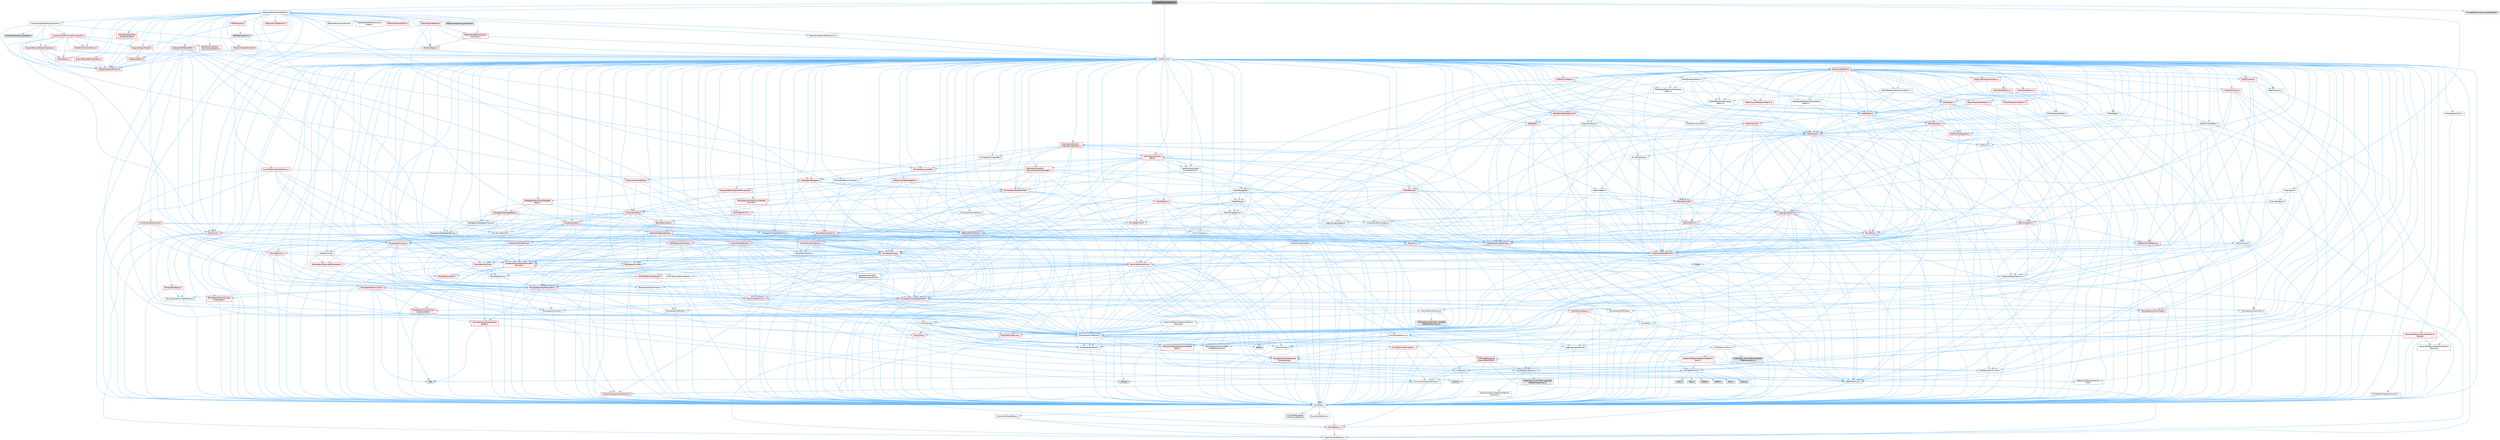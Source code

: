digraph "TriangleSetComponent.h"
{
 // INTERACTIVE_SVG=YES
 // LATEX_PDF_SIZE
  bgcolor="transparent";
  edge [fontname=Helvetica,fontsize=10,labelfontname=Helvetica,labelfontsize=10];
  node [fontname=Helvetica,fontsize=10,shape=box,height=0.2,width=0.4];
  Node1 [id="Node000001",label="TriangleSetComponent.h",height=0.2,width=0.4,color="gray40", fillcolor="grey60", style="filled", fontcolor="black",tooltip=" "];
  Node1 -> Node2 [id="edge1_Node000001_Node000002",color="steelblue1",style="solid",tooltip=" "];
  Node2 [id="Node000002",label="CoreMinimal.h",height=0.2,width=0.4,color="grey40", fillcolor="white", style="filled",URL="$d7/d67/CoreMinimal_8h.html",tooltip=" "];
  Node2 -> Node3 [id="edge2_Node000002_Node000003",color="steelblue1",style="solid",tooltip=" "];
  Node3 [id="Node000003",label="CoreTypes.h",height=0.2,width=0.4,color="grey40", fillcolor="white", style="filled",URL="$dc/dec/CoreTypes_8h.html",tooltip=" "];
  Node3 -> Node4 [id="edge3_Node000003_Node000004",color="steelblue1",style="solid",tooltip=" "];
  Node4 [id="Node000004",label="HAL/Platform.h",height=0.2,width=0.4,color="red", fillcolor="#FFF0F0", style="filled",URL="$d9/dd0/Platform_8h.html",tooltip=" "];
  Node4 -> Node8 [id="edge4_Node000004_Node000008",color="steelblue1",style="solid",tooltip=" "];
  Node8 [id="Node000008",label="PreprocessorHelpers.h",height=0.2,width=0.4,color="grey40", fillcolor="white", style="filled",URL="$db/ddb/PreprocessorHelpers_8h.html",tooltip=" "];
  Node3 -> Node14 [id="edge5_Node000003_Node000014",color="steelblue1",style="solid",tooltip=" "];
  Node14 [id="Node000014",label="ProfilingDebugging\l/UMemoryDefines.h",height=0.2,width=0.4,color="grey40", fillcolor="white", style="filled",URL="$d2/da2/UMemoryDefines_8h.html",tooltip=" "];
  Node3 -> Node15 [id="edge6_Node000003_Node000015",color="steelblue1",style="solid",tooltip=" "];
  Node15 [id="Node000015",label="Misc/CoreMiscDefines.h",height=0.2,width=0.4,color="grey40", fillcolor="white", style="filled",URL="$da/d38/CoreMiscDefines_8h.html",tooltip=" "];
  Node15 -> Node4 [id="edge7_Node000015_Node000004",color="steelblue1",style="solid",tooltip=" "];
  Node15 -> Node8 [id="edge8_Node000015_Node000008",color="steelblue1",style="solid",tooltip=" "];
  Node3 -> Node16 [id="edge9_Node000003_Node000016",color="steelblue1",style="solid",tooltip=" "];
  Node16 [id="Node000016",label="Misc/CoreDefines.h",height=0.2,width=0.4,color="grey40", fillcolor="white", style="filled",URL="$d3/dd2/CoreDefines_8h.html",tooltip=" "];
  Node2 -> Node17 [id="edge10_Node000002_Node000017",color="steelblue1",style="solid",tooltip=" "];
  Node17 [id="Node000017",label="CoreFwd.h",height=0.2,width=0.4,color="grey40", fillcolor="white", style="filled",URL="$d1/d1e/CoreFwd_8h.html",tooltip=" "];
  Node17 -> Node3 [id="edge11_Node000017_Node000003",color="steelblue1",style="solid",tooltip=" "];
  Node17 -> Node18 [id="edge12_Node000017_Node000018",color="steelblue1",style="solid",tooltip=" "];
  Node18 [id="Node000018",label="Containers/ContainersFwd.h",height=0.2,width=0.4,color="grey40", fillcolor="white", style="filled",URL="$d4/d0a/ContainersFwd_8h.html",tooltip=" "];
  Node18 -> Node4 [id="edge13_Node000018_Node000004",color="steelblue1",style="solid",tooltip=" "];
  Node18 -> Node3 [id="edge14_Node000018_Node000003",color="steelblue1",style="solid",tooltip=" "];
  Node18 -> Node19 [id="edge15_Node000018_Node000019",color="steelblue1",style="solid",tooltip=" "];
  Node19 [id="Node000019",label="Traits/IsContiguousContainer.h",height=0.2,width=0.4,color="red", fillcolor="#FFF0F0", style="filled",URL="$d5/d3c/IsContiguousContainer_8h.html",tooltip=" "];
  Node19 -> Node3 [id="edge16_Node000019_Node000003",color="steelblue1",style="solid",tooltip=" "];
  Node17 -> Node22 [id="edge17_Node000017_Node000022",color="steelblue1",style="solid",tooltip=" "];
  Node22 [id="Node000022",label="Math/MathFwd.h",height=0.2,width=0.4,color="grey40", fillcolor="white", style="filled",URL="$d2/d10/MathFwd_8h.html",tooltip=" "];
  Node22 -> Node4 [id="edge18_Node000022_Node000004",color="steelblue1",style="solid",tooltip=" "];
  Node17 -> Node23 [id="edge19_Node000017_Node000023",color="steelblue1",style="solid",tooltip=" "];
  Node23 [id="Node000023",label="UObject/UObjectHierarchy\lFwd.h",height=0.2,width=0.4,color="grey40", fillcolor="white", style="filled",URL="$d3/d13/UObjectHierarchyFwd_8h.html",tooltip=" "];
  Node2 -> Node23 [id="edge20_Node000002_Node000023",color="steelblue1",style="solid",tooltip=" "];
  Node2 -> Node18 [id="edge21_Node000002_Node000018",color="steelblue1",style="solid",tooltip=" "];
  Node2 -> Node24 [id="edge22_Node000002_Node000024",color="steelblue1",style="solid",tooltip=" "];
  Node24 [id="Node000024",label="Misc/VarArgs.h",height=0.2,width=0.4,color="grey40", fillcolor="white", style="filled",URL="$d5/d6f/VarArgs_8h.html",tooltip=" "];
  Node24 -> Node3 [id="edge23_Node000024_Node000003",color="steelblue1",style="solid",tooltip=" "];
  Node2 -> Node25 [id="edge24_Node000002_Node000025",color="steelblue1",style="solid",tooltip=" "];
  Node25 [id="Node000025",label="Logging/LogVerbosity.h",height=0.2,width=0.4,color="grey40", fillcolor="white", style="filled",URL="$d2/d8f/LogVerbosity_8h.html",tooltip=" "];
  Node25 -> Node3 [id="edge25_Node000025_Node000003",color="steelblue1",style="solid",tooltip=" "];
  Node2 -> Node26 [id="edge26_Node000002_Node000026",color="steelblue1",style="solid",tooltip=" "];
  Node26 [id="Node000026",label="Misc/OutputDevice.h",height=0.2,width=0.4,color="grey40", fillcolor="white", style="filled",URL="$d7/d32/OutputDevice_8h.html",tooltip=" "];
  Node26 -> Node17 [id="edge27_Node000026_Node000017",color="steelblue1",style="solid",tooltip=" "];
  Node26 -> Node3 [id="edge28_Node000026_Node000003",color="steelblue1",style="solid",tooltip=" "];
  Node26 -> Node25 [id="edge29_Node000026_Node000025",color="steelblue1",style="solid",tooltip=" "];
  Node26 -> Node24 [id="edge30_Node000026_Node000024",color="steelblue1",style="solid",tooltip=" "];
  Node26 -> Node27 [id="edge31_Node000026_Node000027",color="steelblue1",style="solid",tooltip=" "];
  Node27 [id="Node000027",label="Templates/IsArrayOrRefOf\lTypeByPredicate.h",height=0.2,width=0.4,color="grey40", fillcolor="white", style="filled",URL="$d6/da1/IsArrayOrRefOfTypeByPredicate_8h.html",tooltip=" "];
  Node27 -> Node3 [id="edge32_Node000027_Node000003",color="steelblue1",style="solid",tooltip=" "];
  Node26 -> Node28 [id="edge33_Node000026_Node000028",color="steelblue1",style="solid",tooltip=" "];
  Node28 [id="Node000028",label="Templates/IsValidVariadic\lFunctionArg.h",height=0.2,width=0.4,color="red", fillcolor="#FFF0F0", style="filled",URL="$d0/dc8/IsValidVariadicFunctionArg_8h.html",tooltip=" "];
  Node28 -> Node3 [id="edge34_Node000028_Node000003",color="steelblue1",style="solid",tooltip=" "];
  Node26 -> Node30 [id="edge35_Node000026_Node000030",color="steelblue1",style="solid",tooltip=" "];
  Node30 [id="Node000030",label="Traits/IsCharEncodingCompatible\lWith.h",height=0.2,width=0.4,color="red", fillcolor="#FFF0F0", style="filled",URL="$df/dd1/IsCharEncodingCompatibleWith_8h.html",tooltip=" "];
  Node2 -> Node32 [id="edge36_Node000002_Node000032",color="steelblue1",style="solid",tooltip=" "];
  Node32 [id="Node000032",label="HAL/PlatformCrt.h",height=0.2,width=0.4,color="grey40", fillcolor="white", style="filled",URL="$d8/d75/PlatformCrt_8h.html",tooltip=" "];
  Node32 -> Node33 [id="edge37_Node000032_Node000033",color="steelblue1",style="solid",tooltip=" "];
  Node33 [id="Node000033",label="new",height=0.2,width=0.4,color="grey60", fillcolor="#E0E0E0", style="filled",tooltip=" "];
  Node32 -> Node34 [id="edge38_Node000032_Node000034",color="steelblue1",style="solid",tooltip=" "];
  Node34 [id="Node000034",label="wchar.h",height=0.2,width=0.4,color="grey60", fillcolor="#E0E0E0", style="filled",tooltip=" "];
  Node32 -> Node35 [id="edge39_Node000032_Node000035",color="steelblue1",style="solid",tooltip=" "];
  Node35 [id="Node000035",label="stddef.h",height=0.2,width=0.4,color="grey60", fillcolor="#E0E0E0", style="filled",tooltip=" "];
  Node32 -> Node36 [id="edge40_Node000032_Node000036",color="steelblue1",style="solid",tooltip=" "];
  Node36 [id="Node000036",label="stdlib.h",height=0.2,width=0.4,color="grey60", fillcolor="#E0E0E0", style="filled",tooltip=" "];
  Node32 -> Node37 [id="edge41_Node000032_Node000037",color="steelblue1",style="solid",tooltip=" "];
  Node37 [id="Node000037",label="stdio.h",height=0.2,width=0.4,color="grey60", fillcolor="#E0E0E0", style="filled",tooltip=" "];
  Node32 -> Node38 [id="edge42_Node000032_Node000038",color="steelblue1",style="solid",tooltip=" "];
  Node38 [id="Node000038",label="stdarg.h",height=0.2,width=0.4,color="grey60", fillcolor="#E0E0E0", style="filled",tooltip=" "];
  Node32 -> Node39 [id="edge43_Node000032_Node000039",color="steelblue1",style="solid",tooltip=" "];
  Node39 [id="Node000039",label="math.h",height=0.2,width=0.4,color="grey60", fillcolor="#E0E0E0", style="filled",tooltip=" "];
  Node32 -> Node40 [id="edge44_Node000032_Node000040",color="steelblue1",style="solid",tooltip=" "];
  Node40 [id="Node000040",label="float.h",height=0.2,width=0.4,color="grey60", fillcolor="#E0E0E0", style="filled",tooltip=" "];
  Node32 -> Node41 [id="edge45_Node000032_Node000041",color="steelblue1",style="solid",tooltip=" "];
  Node41 [id="Node000041",label="string.h",height=0.2,width=0.4,color="grey60", fillcolor="#E0E0E0", style="filled",tooltip=" "];
  Node2 -> Node42 [id="edge46_Node000002_Node000042",color="steelblue1",style="solid",tooltip=" "];
  Node42 [id="Node000042",label="HAL/PlatformMisc.h",height=0.2,width=0.4,color="grey40", fillcolor="white", style="filled",URL="$d0/df5/PlatformMisc_8h.html",tooltip=" "];
  Node42 -> Node3 [id="edge47_Node000042_Node000003",color="steelblue1",style="solid",tooltip=" "];
  Node42 -> Node43 [id="edge48_Node000042_Node000043",color="steelblue1",style="solid",tooltip=" "];
  Node43 [id="Node000043",label="GenericPlatform/GenericPlatform\lMisc.h",height=0.2,width=0.4,color="red", fillcolor="#FFF0F0", style="filled",URL="$db/d9a/GenericPlatformMisc_8h.html",tooltip=" "];
  Node43 -> Node17 [id="edge49_Node000043_Node000017",color="steelblue1",style="solid",tooltip=" "];
  Node43 -> Node3 [id="edge50_Node000043_Node000003",color="steelblue1",style="solid",tooltip=" "];
  Node43 -> Node32 [id="edge51_Node000043_Node000032",color="steelblue1",style="solid",tooltip=" "];
  Node43 -> Node47 [id="edge52_Node000043_Node000047",color="steelblue1",style="solid",tooltip=" "];
  Node47 [id="Node000047",label="Math/NumericLimits.h",height=0.2,width=0.4,color="grey40", fillcolor="white", style="filled",URL="$df/d1b/NumericLimits_8h.html",tooltip=" "];
  Node47 -> Node3 [id="edge53_Node000047_Node000003",color="steelblue1",style="solid",tooltip=" "];
  Node42 -> Node52 [id="edge54_Node000042_Node000052",color="steelblue1",style="solid",tooltip=" "];
  Node52 [id="Node000052",label="COMPILED_PLATFORM_HEADER\l(PlatformMisc.h)",height=0.2,width=0.4,color="grey60", fillcolor="#E0E0E0", style="filled",tooltip=" "];
  Node42 -> Node53 [id="edge55_Node000042_Node000053",color="steelblue1",style="solid",tooltip=" "];
  Node53 [id="Node000053",label="ProfilingDebugging\l/CpuProfilerTrace.h",height=0.2,width=0.4,color="red", fillcolor="#FFF0F0", style="filled",URL="$da/dcb/CpuProfilerTrace_8h.html",tooltip=" "];
  Node53 -> Node3 [id="edge56_Node000053_Node000003",color="steelblue1",style="solid",tooltip=" "];
  Node53 -> Node18 [id="edge57_Node000053_Node000018",color="steelblue1",style="solid",tooltip=" "];
  Node53 -> Node54 [id="edge58_Node000053_Node000054",color="steelblue1",style="solid",tooltip=" "];
  Node54 [id="Node000054",label="HAL/PlatformAtomics.h",height=0.2,width=0.4,color="grey40", fillcolor="white", style="filled",URL="$d3/d36/PlatformAtomics_8h.html",tooltip=" "];
  Node54 -> Node3 [id="edge59_Node000054_Node000003",color="steelblue1",style="solid",tooltip=" "];
  Node54 -> Node55 [id="edge60_Node000054_Node000055",color="steelblue1",style="solid",tooltip=" "];
  Node55 [id="Node000055",label="GenericPlatform/GenericPlatform\lAtomics.h",height=0.2,width=0.4,color="grey40", fillcolor="white", style="filled",URL="$da/d72/GenericPlatformAtomics_8h.html",tooltip=" "];
  Node55 -> Node3 [id="edge61_Node000055_Node000003",color="steelblue1",style="solid",tooltip=" "];
  Node54 -> Node56 [id="edge62_Node000054_Node000056",color="steelblue1",style="solid",tooltip=" "];
  Node56 [id="Node000056",label="COMPILED_PLATFORM_HEADER\l(PlatformAtomics.h)",height=0.2,width=0.4,color="grey60", fillcolor="#E0E0E0", style="filled",tooltip=" "];
  Node53 -> Node8 [id="edge63_Node000053_Node000008",color="steelblue1",style="solid",tooltip=" "];
  Node2 -> Node61 [id="edge64_Node000002_Node000061",color="steelblue1",style="solid",tooltip=" "];
  Node61 [id="Node000061",label="Misc/AssertionMacros.h",height=0.2,width=0.4,color="grey40", fillcolor="white", style="filled",URL="$d0/dfa/AssertionMacros_8h.html",tooltip=" "];
  Node61 -> Node3 [id="edge65_Node000061_Node000003",color="steelblue1",style="solid",tooltip=" "];
  Node61 -> Node4 [id="edge66_Node000061_Node000004",color="steelblue1",style="solid",tooltip=" "];
  Node61 -> Node42 [id="edge67_Node000061_Node000042",color="steelblue1",style="solid",tooltip=" "];
  Node61 -> Node8 [id="edge68_Node000061_Node000008",color="steelblue1",style="solid",tooltip=" "];
  Node61 -> Node62 [id="edge69_Node000061_Node000062",color="steelblue1",style="solid",tooltip=" "];
  Node62 [id="Node000062",label="Templates/EnableIf.h",height=0.2,width=0.4,color="grey40", fillcolor="white", style="filled",URL="$d7/d60/EnableIf_8h.html",tooltip=" "];
  Node62 -> Node3 [id="edge70_Node000062_Node000003",color="steelblue1",style="solid",tooltip=" "];
  Node61 -> Node27 [id="edge71_Node000061_Node000027",color="steelblue1",style="solid",tooltip=" "];
  Node61 -> Node28 [id="edge72_Node000061_Node000028",color="steelblue1",style="solid",tooltip=" "];
  Node61 -> Node30 [id="edge73_Node000061_Node000030",color="steelblue1",style="solid",tooltip=" "];
  Node61 -> Node24 [id="edge74_Node000061_Node000024",color="steelblue1",style="solid",tooltip=" "];
  Node61 -> Node63 [id="edge75_Node000061_Node000063",color="steelblue1",style="solid",tooltip=" "];
  Node63 [id="Node000063",label="String/FormatStringSan.h",height=0.2,width=0.4,color="red", fillcolor="#FFF0F0", style="filled",URL="$d3/d8b/FormatStringSan_8h.html",tooltip=" "];
  Node63 -> Node3 [id="edge76_Node000063_Node000003",color="steelblue1",style="solid",tooltip=" "];
  Node63 -> Node28 [id="edge77_Node000063_Node000028",color="steelblue1",style="solid",tooltip=" "];
  Node63 -> Node18 [id="edge78_Node000063_Node000018",color="steelblue1",style="solid",tooltip=" "];
  Node61 -> Node69 [id="edge79_Node000061_Node000069",color="steelblue1",style="solid",tooltip=" "];
  Node69 [id="Node000069",label="atomic",height=0.2,width=0.4,color="grey60", fillcolor="#E0E0E0", style="filled",tooltip=" "];
  Node2 -> Node70 [id="edge80_Node000002_Node000070",color="steelblue1",style="solid",tooltip=" "];
  Node70 [id="Node000070",label="Templates/IsPointer.h",height=0.2,width=0.4,color="grey40", fillcolor="white", style="filled",URL="$d7/d05/IsPointer_8h.html",tooltip=" "];
  Node70 -> Node3 [id="edge81_Node000070_Node000003",color="steelblue1",style="solid",tooltip=" "];
  Node2 -> Node71 [id="edge82_Node000002_Node000071",color="steelblue1",style="solid",tooltip=" "];
  Node71 [id="Node000071",label="HAL/PlatformMemory.h",height=0.2,width=0.4,color="grey40", fillcolor="white", style="filled",URL="$de/d68/PlatformMemory_8h.html",tooltip=" "];
  Node71 -> Node3 [id="edge83_Node000071_Node000003",color="steelblue1",style="solid",tooltip=" "];
  Node71 -> Node72 [id="edge84_Node000071_Node000072",color="steelblue1",style="solid",tooltip=" "];
  Node72 [id="Node000072",label="GenericPlatform/GenericPlatform\lMemory.h",height=0.2,width=0.4,color="grey40", fillcolor="white", style="filled",URL="$dd/d22/GenericPlatformMemory_8h.html",tooltip=" "];
  Node72 -> Node17 [id="edge85_Node000072_Node000017",color="steelblue1",style="solid",tooltip=" "];
  Node72 -> Node3 [id="edge86_Node000072_Node000003",color="steelblue1",style="solid",tooltip=" "];
  Node72 -> Node73 [id="edge87_Node000072_Node000073",color="steelblue1",style="solid",tooltip=" "];
  Node73 [id="Node000073",label="HAL/PlatformString.h",height=0.2,width=0.4,color="red", fillcolor="#FFF0F0", style="filled",URL="$db/db5/PlatformString_8h.html",tooltip=" "];
  Node73 -> Node3 [id="edge88_Node000073_Node000003",color="steelblue1",style="solid",tooltip=" "];
  Node72 -> Node41 [id="edge89_Node000072_Node000041",color="steelblue1",style="solid",tooltip=" "];
  Node72 -> Node34 [id="edge90_Node000072_Node000034",color="steelblue1",style="solid",tooltip=" "];
  Node71 -> Node75 [id="edge91_Node000071_Node000075",color="steelblue1",style="solid",tooltip=" "];
  Node75 [id="Node000075",label="COMPILED_PLATFORM_HEADER\l(PlatformMemory.h)",height=0.2,width=0.4,color="grey60", fillcolor="#E0E0E0", style="filled",tooltip=" "];
  Node2 -> Node54 [id="edge92_Node000002_Node000054",color="steelblue1",style="solid",tooltip=" "];
  Node2 -> Node76 [id="edge93_Node000002_Node000076",color="steelblue1",style="solid",tooltip=" "];
  Node76 [id="Node000076",label="Misc/Exec.h",height=0.2,width=0.4,color="grey40", fillcolor="white", style="filled",URL="$de/ddb/Exec_8h.html",tooltip=" "];
  Node76 -> Node3 [id="edge94_Node000076_Node000003",color="steelblue1",style="solid",tooltip=" "];
  Node76 -> Node61 [id="edge95_Node000076_Node000061",color="steelblue1",style="solid",tooltip=" "];
  Node2 -> Node77 [id="edge96_Node000002_Node000077",color="steelblue1",style="solid",tooltip=" "];
  Node77 [id="Node000077",label="HAL/MemoryBase.h",height=0.2,width=0.4,color="red", fillcolor="#FFF0F0", style="filled",URL="$d6/d9f/MemoryBase_8h.html",tooltip=" "];
  Node77 -> Node3 [id="edge97_Node000077_Node000003",color="steelblue1",style="solid",tooltip=" "];
  Node77 -> Node54 [id="edge98_Node000077_Node000054",color="steelblue1",style="solid",tooltip=" "];
  Node77 -> Node32 [id="edge99_Node000077_Node000032",color="steelblue1",style="solid",tooltip=" "];
  Node77 -> Node76 [id="edge100_Node000077_Node000076",color="steelblue1",style="solid",tooltip=" "];
  Node77 -> Node26 [id="edge101_Node000077_Node000026",color="steelblue1",style="solid",tooltip=" "];
  Node2 -> Node87 [id="edge102_Node000002_Node000087",color="steelblue1",style="solid",tooltip=" "];
  Node87 [id="Node000087",label="HAL/UnrealMemory.h",height=0.2,width=0.4,color="red", fillcolor="#FFF0F0", style="filled",URL="$d9/d96/UnrealMemory_8h.html",tooltip=" "];
  Node87 -> Node3 [id="edge103_Node000087_Node000003",color="steelblue1",style="solid",tooltip=" "];
  Node87 -> Node72 [id="edge104_Node000087_Node000072",color="steelblue1",style="solid",tooltip=" "];
  Node87 -> Node77 [id="edge105_Node000087_Node000077",color="steelblue1",style="solid",tooltip=" "];
  Node87 -> Node71 [id="edge106_Node000087_Node000071",color="steelblue1",style="solid",tooltip=" "];
  Node87 -> Node70 [id="edge107_Node000087_Node000070",color="steelblue1",style="solid",tooltip=" "];
  Node2 -> Node89 [id="edge108_Node000002_Node000089",color="steelblue1",style="solid",tooltip=" "];
  Node89 [id="Node000089",label="Templates/IsArithmetic.h",height=0.2,width=0.4,color="grey40", fillcolor="white", style="filled",URL="$d2/d5d/IsArithmetic_8h.html",tooltip=" "];
  Node89 -> Node3 [id="edge109_Node000089_Node000003",color="steelblue1",style="solid",tooltip=" "];
  Node2 -> Node83 [id="edge110_Node000002_Node000083",color="steelblue1",style="solid",tooltip=" "];
  Node83 [id="Node000083",label="Templates/AndOrNot.h",height=0.2,width=0.4,color="grey40", fillcolor="white", style="filled",URL="$db/d0a/AndOrNot_8h.html",tooltip=" "];
  Node83 -> Node3 [id="edge111_Node000083_Node000003",color="steelblue1",style="solid",tooltip=" "];
  Node2 -> Node90 [id="edge112_Node000002_Node000090",color="steelblue1",style="solid",tooltip=" "];
  Node90 [id="Node000090",label="Templates/IsPODType.h",height=0.2,width=0.4,color="grey40", fillcolor="white", style="filled",URL="$d7/db1/IsPODType_8h.html",tooltip=" "];
  Node90 -> Node3 [id="edge113_Node000090_Node000003",color="steelblue1",style="solid",tooltip=" "];
  Node2 -> Node91 [id="edge114_Node000002_Node000091",color="steelblue1",style="solid",tooltip=" "];
  Node91 [id="Node000091",label="Templates/IsUECoreType.h",height=0.2,width=0.4,color="red", fillcolor="#FFF0F0", style="filled",URL="$d1/db8/IsUECoreType_8h.html",tooltip=" "];
  Node91 -> Node3 [id="edge115_Node000091_Node000003",color="steelblue1",style="solid",tooltip=" "];
  Node2 -> Node84 [id="edge116_Node000002_Node000084",color="steelblue1",style="solid",tooltip=" "];
  Node84 [id="Node000084",label="Templates/IsTriviallyCopy\lConstructible.h",height=0.2,width=0.4,color="red", fillcolor="#FFF0F0", style="filled",URL="$d3/d78/IsTriviallyCopyConstructible_8h.html",tooltip=" "];
  Node84 -> Node3 [id="edge117_Node000084_Node000003",color="steelblue1",style="solid",tooltip=" "];
  Node2 -> Node92 [id="edge118_Node000002_Node000092",color="steelblue1",style="solid",tooltip=" "];
  Node92 [id="Node000092",label="Templates/UnrealTypeTraits.h",height=0.2,width=0.4,color="red", fillcolor="#FFF0F0", style="filled",URL="$d2/d2d/UnrealTypeTraits_8h.html",tooltip=" "];
  Node92 -> Node3 [id="edge119_Node000092_Node000003",color="steelblue1",style="solid",tooltip=" "];
  Node92 -> Node70 [id="edge120_Node000092_Node000070",color="steelblue1",style="solid",tooltip=" "];
  Node92 -> Node61 [id="edge121_Node000092_Node000061",color="steelblue1",style="solid",tooltip=" "];
  Node92 -> Node83 [id="edge122_Node000092_Node000083",color="steelblue1",style="solid",tooltip=" "];
  Node92 -> Node62 [id="edge123_Node000092_Node000062",color="steelblue1",style="solid",tooltip=" "];
  Node92 -> Node89 [id="edge124_Node000092_Node000089",color="steelblue1",style="solid",tooltip=" "];
  Node92 -> Node90 [id="edge125_Node000092_Node000090",color="steelblue1",style="solid",tooltip=" "];
  Node92 -> Node91 [id="edge126_Node000092_Node000091",color="steelblue1",style="solid",tooltip=" "];
  Node92 -> Node84 [id="edge127_Node000092_Node000084",color="steelblue1",style="solid",tooltip=" "];
  Node2 -> Node62 [id="edge128_Node000002_Node000062",color="steelblue1",style="solid",tooltip=" "];
  Node2 -> Node94 [id="edge129_Node000002_Node000094",color="steelblue1",style="solid",tooltip=" "];
  Node94 [id="Node000094",label="Templates/RemoveReference.h",height=0.2,width=0.4,color="grey40", fillcolor="white", style="filled",URL="$da/dbe/RemoveReference_8h.html",tooltip=" "];
  Node94 -> Node3 [id="edge130_Node000094_Node000003",color="steelblue1",style="solid",tooltip=" "];
  Node2 -> Node95 [id="edge131_Node000002_Node000095",color="steelblue1",style="solid",tooltip=" "];
  Node95 [id="Node000095",label="Templates/IntegralConstant.h",height=0.2,width=0.4,color="grey40", fillcolor="white", style="filled",URL="$db/d1b/IntegralConstant_8h.html",tooltip=" "];
  Node95 -> Node3 [id="edge132_Node000095_Node000003",color="steelblue1",style="solid",tooltip=" "];
  Node2 -> Node96 [id="edge133_Node000002_Node000096",color="steelblue1",style="solid",tooltip=" "];
  Node96 [id="Node000096",label="Templates/IsClass.h",height=0.2,width=0.4,color="grey40", fillcolor="white", style="filled",URL="$db/dcb/IsClass_8h.html",tooltip=" "];
  Node96 -> Node3 [id="edge134_Node000096_Node000003",color="steelblue1",style="solid",tooltip=" "];
  Node2 -> Node97 [id="edge135_Node000002_Node000097",color="steelblue1",style="solid",tooltip=" "];
  Node97 [id="Node000097",label="Templates/TypeCompatible\lBytes.h",height=0.2,width=0.4,color="red", fillcolor="#FFF0F0", style="filled",URL="$df/d0a/TypeCompatibleBytes_8h.html",tooltip=" "];
  Node97 -> Node3 [id="edge136_Node000097_Node000003",color="steelblue1",style="solid",tooltip=" "];
  Node97 -> Node41 [id="edge137_Node000097_Node000041",color="steelblue1",style="solid",tooltip=" "];
  Node97 -> Node33 [id="edge138_Node000097_Node000033",color="steelblue1",style="solid",tooltip=" "];
  Node2 -> Node19 [id="edge139_Node000002_Node000019",color="steelblue1",style="solid",tooltip=" "];
  Node2 -> Node98 [id="edge140_Node000002_Node000098",color="steelblue1",style="solid",tooltip=" "];
  Node98 [id="Node000098",label="Templates/UnrealTemplate.h",height=0.2,width=0.4,color="red", fillcolor="#FFF0F0", style="filled",URL="$d4/d24/UnrealTemplate_8h.html",tooltip=" "];
  Node98 -> Node3 [id="edge141_Node000098_Node000003",color="steelblue1",style="solid",tooltip=" "];
  Node98 -> Node70 [id="edge142_Node000098_Node000070",color="steelblue1",style="solid",tooltip=" "];
  Node98 -> Node87 [id="edge143_Node000098_Node000087",color="steelblue1",style="solid",tooltip=" "];
  Node98 -> Node92 [id="edge144_Node000098_Node000092",color="steelblue1",style="solid",tooltip=" "];
  Node98 -> Node94 [id="edge145_Node000098_Node000094",color="steelblue1",style="solid",tooltip=" "];
  Node98 -> Node97 [id="edge146_Node000098_Node000097",color="steelblue1",style="solid",tooltip=" "];
  Node98 -> Node19 [id="edge147_Node000098_Node000019",color="steelblue1",style="solid",tooltip=" "];
  Node2 -> Node47 [id="edge148_Node000002_Node000047",color="steelblue1",style="solid",tooltip=" "];
  Node2 -> Node102 [id="edge149_Node000002_Node000102",color="steelblue1",style="solid",tooltip=" "];
  Node102 [id="Node000102",label="HAL/PlatformMath.h",height=0.2,width=0.4,color="red", fillcolor="#FFF0F0", style="filled",URL="$dc/d53/PlatformMath_8h.html",tooltip=" "];
  Node102 -> Node3 [id="edge150_Node000102_Node000003",color="steelblue1",style="solid",tooltip=" "];
  Node2 -> Node85 [id="edge151_Node000002_Node000085",color="steelblue1",style="solid",tooltip=" "];
  Node85 [id="Node000085",label="Templates/IsTriviallyCopy\lAssignable.h",height=0.2,width=0.4,color="red", fillcolor="#FFF0F0", style="filled",URL="$d2/df2/IsTriviallyCopyAssignable_8h.html",tooltip=" "];
  Node85 -> Node3 [id="edge152_Node000085_Node000003",color="steelblue1",style="solid",tooltip=" "];
  Node2 -> Node110 [id="edge153_Node000002_Node000110",color="steelblue1",style="solid",tooltip=" "];
  Node110 [id="Node000110",label="Templates/MemoryOps.h",height=0.2,width=0.4,color="red", fillcolor="#FFF0F0", style="filled",URL="$db/dea/MemoryOps_8h.html",tooltip=" "];
  Node110 -> Node3 [id="edge154_Node000110_Node000003",color="steelblue1",style="solid",tooltip=" "];
  Node110 -> Node87 [id="edge155_Node000110_Node000087",color="steelblue1",style="solid",tooltip=" "];
  Node110 -> Node85 [id="edge156_Node000110_Node000085",color="steelblue1",style="solid",tooltip=" "];
  Node110 -> Node84 [id="edge157_Node000110_Node000084",color="steelblue1",style="solid",tooltip=" "];
  Node110 -> Node92 [id="edge158_Node000110_Node000092",color="steelblue1",style="solid",tooltip=" "];
  Node110 -> Node33 [id="edge159_Node000110_Node000033",color="steelblue1",style="solid",tooltip=" "];
  Node2 -> Node111 [id="edge160_Node000002_Node000111",color="steelblue1",style="solid",tooltip=" "];
  Node111 [id="Node000111",label="Containers/ContainerAllocation\lPolicies.h",height=0.2,width=0.4,color="red", fillcolor="#FFF0F0", style="filled",URL="$d7/dff/ContainerAllocationPolicies_8h.html",tooltip=" "];
  Node111 -> Node3 [id="edge161_Node000111_Node000003",color="steelblue1",style="solid",tooltip=" "];
  Node111 -> Node111 [id="edge162_Node000111_Node000111",color="steelblue1",style="solid",tooltip=" "];
  Node111 -> Node102 [id="edge163_Node000111_Node000102",color="steelblue1",style="solid",tooltip=" "];
  Node111 -> Node87 [id="edge164_Node000111_Node000087",color="steelblue1",style="solid",tooltip=" "];
  Node111 -> Node47 [id="edge165_Node000111_Node000047",color="steelblue1",style="solid",tooltip=" "];
  Node111 -> Node61 [id="edge166_Node000111_Node000061",color="steelblue1",style="solid",tooltip=" "];
  Node111 -> Node110 [id="edge167_Node000111_Node000110",color="steelblue1",style="solid",tooltip=" "];
  Node111 -> Node97 [id="edge168_Node000111_Node000097",color="steelblue1",style="solid",tooltip=" "];
  Node2 -> Node114 [id="edge169_Node000002_Node000114",color="steelblue1",style="solid",tooltip=" "];
  Node114 [id="Node000114",label="Templates/IsEnumClass.h",height=0.2,width=0.4,color="grey40", fillcolor="white", style="filled",URL="$d7/d15/IsEnumClass_8h.html",tooltip=" "];
  Node114 -> Node3 [id="edge170_Node000114_Node000003",color="steelblue1",style="solid",tooltip=" "];
  Node114 -> Node83 [id="edge171_Node000114_Node000083",color="steelblue1",style="solid",tooltip=" "];
  Node2 -> Node115 [id="edge172_Node000002_Node000115",color="steelblue1",style="solid",tooltip=" "];
  Node115 [id="Node000115",label="HAL/PlatformProperties.h",height=0.2,width=0.4,color="red", fillcolor="#FFF0F0", style="filled",URL="$d9/db0/PlatformProperties_8h.html",tooltip=" "];
  Node115 -> Node3 [id="edge173_Node000115_Node000003",color="steelblue1",style="solid",tooltip=" "];
  Node2 -> Node118 [id="edge174_Node000002_Node000118",color="steelblue1",style="solid",tooltip=" "];
  Node118 [id="Node000118",label="Misc/EngineVersionBase.h",height=0.2,width=0.4,color="grey40", fillcolor="white", style="filled",URL="$d5/d2b/EngineVersionBase_8h.html",tooltip=" "];
  Node118 -> Node3 [id="edge175_Node000118_Node000003",color="steelblue1",style="solid",tooltip=" "];
  Node2 -> Node119 [id="edge176_Node000002_Node000119",color="steelblue1",style="solid",tooltip=" "];
  Node119 [id="Node000119",label="Internationalization\l/TextNamespaceFwd.h",height=0.2,width=0.4,color="grey40", fillcolor="white", style="filled",URL="$d8/d97/TextNamespaceFwd_8h.html",tooltip=" "];
  Node119 -> Node3 [id="edge177_Node000119_Node000003",color="steelblue1",style="solid",tooltip=" "];
  Node2 -> Node120 [id="edge178_Node000002_Node000120",color="steelblue1",style="solid",tooltip=" "];
  Node120 [id="Node000120",label="Serialization/Archive.h",height=0.2,width=0.4,color="red", fillcolor="#FFF0F0", style="filled",URL="$d7/d3b/Archive_8h.html",tooltip=" "];
  Node120 -> Node17 [id="edge179_Node000120_Node000017",color="steelblue1",style="solid",tooltip=" "];
  Node120 -> Node3 [id="edge180_Node000120_Node000003",color="steelblue1",style="solid",tooltip=" "];
  Node120 -> Node115 [id="edge181_Node000120_Node000115",color="steelblue1",style="solid",tooltip=" "];
  Node120 -> Node119 [id="edge182_Node000120_Node000119",color="steelblue1",style="solid",tooltip=" "];
  Node120 -> Node22 [id="edge183_Node000120_Node000022",color="steelblue1",style="solid",tooltip=" "];
  Node120 -> Node61 [id="edge184_Node000120_Node000061",color="steelblue1",style="solid",tooltip=" "];
  Node120 -> Node118 [id="edge185_Node000120_Node000118",color="steelblue1",style="solid",tooltip=" "];
  Node120 -> Node24 [id="edge186_Node000120_Node000024",color="steelblue1",style="solid",tooltip=" "];
  Node120 -> Node62 [id="edge187_Node000120_Node000062",color="steelblue1",style="solid",tooltip=" "];
  Node120 -> Node27 [id="edge188_Node000120_Node000027",color="steelblue1",style="solid",tooltip=" "];
  Node120 -> Node114 [id="edge189_Node000120_Node000114",color="steelblue1",style="solid",tooltip=" "];
  Node120 -> Node28 [id="edge190_Node000120_Node000028",color="steelblue1",style="solid",tooltip=" "];
  Node120 -> Node98 [id="edge191_Node000120_Node000098",color="steelblue1",style="solid",tooltip=" "];
  Node120 -> Node30 [id="edge192_Node000120_Node000030",color="steelblue1",style="solid",tooltip=" "];
  Node120 -> Node123 [id="edge193_Node000120_Node000123",color="steelblue1",style="solid",tooltip=" "];
  Node123 [id="Node000123",label="UObject/ObjectVersion.h",height=0.2,width=0.4,color="grey40", fillcolor="white", style="filled",URL="$da/d63/ObjectVersion_8h.html",tooltip=" "];
  Node123 -> Node3 [id="edge194_Node000123_Node000003",color="steelblue1",style="solid",tooltip=" "];
  Node2 -> Node124 [id="edge195_Node000002_Node000124",color="steelblue1",style="solid",tooltip=" "];
  Node124 [id="Node000124",label="Templates/Less.h",height=0.2,width=0.4,color="grey40", fillcolor="white", style="filled",URL="$de/dc8/Less_8h.html",tooltip=" "];
  Node124 -> Node3 [id="edge196_Node000124_Node000003",color="steelblue1",style="solid",tooltip=" "];
  Node124 -> Node98 [id="edge197_Node000124_Node000098",color="steelblue1",style="solid",tooltip=" "];
  Node2 -> Node125 [id="edge198_Node000002_Node000125",color="steelblue1",style="solid",tooltip=" "];
  Node125 [id="Node000125",label="Templates/Sorting.h",height=0.2,width=0.4,color="red", fillcolor="#FFF0F0", style="filled",URL="$d3/d9e/Sorting_8h.html",tooltip=" "];
  Node125 -> Node3 [id="edge199_Node000125_Node000003",color="steelblue1",style="solid",tooltip=" "];
  Node125 -> Node102 [id="edge200_Node000125_Node000102",color="steelblue1",style="solid",tooltip=" "];
  Node125 -> Node124 [id="edge201_Node000125_Node000124",color="steelblue1",style="solid",tooltip=" "];
  Node2 -> Node136 [id="edge202_Node000002_Node000136",color="steelblue1",style="solid",tooltip=" "];
  Node136 [id="Node000136",label="Misc/Char.h",height=0.2,width=0.4,color="red", fillcolor="#FFF0F0", style="filled",URL="$d0/d58/Char_8h.html",tooltip=" "];
  Node136 -> Node3 [id="edge203_Node000136_Node000003",color="steelblue1",style="solid",tooltip=" "];
  Node2 -> Node139 [id="edge204_Node000002_Node000139",color="steelblue1",style="solid",tooltip=" "];
  Node139 [id="Node000139",label="GenericPlatform/GenericPlatform\lStricmp.h",height=0.2,width=0.4,color="grey40", fillcolor="white", style="filled",URL="$d2/d86/GenericPlatformStricmp_8h.html",tooltip=" "];
  Node139 -> Node3 [id="edge205_Node000139_Node000003",color="steelblue1",style="solid",tooltip=" "];
  Node2 -> Node140 [id="edge206_Node000002_Node000140",color="steelblue1",style="solid",tooltip=" "];
  Node140 [id="Node000140",label="GenericPlatform/GenericPlatform\lString.h",height=0.2,width=0.4,color="red", fillcolor="#FFF0F0", style="filled",URL="$dd/d20/GenericPlatformString_8h.html",tooltip=" "];
  Node140 -> Node3 [id="edge207_Node000140_Node000003",color="steelblue1",style="solid",tooltip=" "];
  Node140 -> Node139 [id="edge208_Node000140_Node000139",color="steelblue1",style="solid",tooltip=" "];
  Node140 -> Node62 [id="edge209_Node000140_Node000062",color="steelblue1",style="solid",tooltip=" "];
  Node140 -> Node30 [id="edge210_Node000140_Node000030",color="steelblue1",style="solid",tooltip=" "];
  Node2 -> Node73 [id="edge211_Node000002_Node000073",color="steelblue1",style="solid",tooltip=" "];
  Node2 -> Node143 [id="edge212_Node000002_Node000143",color="steelblue1",style="solid",tooltip=" "];
  Node143 [id="Node000143",label="Misc/CString.h",height=0.2,width=0.4,color="grey40", fillcolor="white", style="filled",URL="$d2/d49/CString_8h.html",tooltip=" "];
  Node143 -> Node3 [id="edge213_Node000143_Node000003",color="steelblue1",style="solid",tooltip=" "];
  Node143 -> Node32 [id="edge214_Node000143_Node000032",color="steelblue1",style="solid",tooltip=" "];
  Node143 -> Node73 [id="edge215_Node000143_Node000073",color="steelblue1",style="solid",tooltip=" "];
  Node143 -> Node61 [id="edge216_Node000143_Node000061",color="steelblue1",style="solid",tooltip=" "];
  Node143 -> Node136 [id="edge217_Node000143_Node000136",color="steelblue1",style="solid",tooltip=" "];
  Node143 -> Node24 [id="edge218_Node000143_Node000024",color="steelblue1",style="solid",tooltip=" "];
  Node143 -> Node27 [id="edge219_Node000143_Node000027",color="steelblue1",style="solid",tooltip=" "];
  Node143 -> Node28 [id="edge220_Node000143_Node000028",color="steelblue1",style="solid",tooltip=" "];
  Node143 -> Node30 [id="edge221_Node000143_Node000030",color="steelblue1",style="solid",tooltip=" "];
  Node2 -> Node144 [id="edge222_Node000002_Node000144",color="steelblue1",style="solid",tooltip=" "];
  Node144 [id="Node000144",label="Misc/Crc.h",height=0.2,width=0.4,color="red", fillcolor="#FFF0F0", style="filled",URL="$d4/dd2/Crc_8h.html",tooltip=" "];
  Node144 -> Node3 [id="edge223_Node000144_Node000003",color="steelblue1",style="solid",tooltip=" "];
  Node144 -> Node73 [id="edge224_Node000144_Node000073",color="steelblue1",style="solid",tooltip=" "];
  Node144 -> Node61 [id="edge225_Node000144_Node000061",color="steelblue1",style="solid",tooltip=" "];
  Node144 -> Node143 [id="edge226_Node000144_Node000143",color="steelblue1",style="solid",tooltip=" "];
  Node144 -> Node136 [id="edge227_Node000144_Node000136",color="steelblue1",style="solid",tooltip=" "];
  Node144 -> Node92 [id="edge228_Node000144_Node000092",color="steelblue1",style="solid",tooltip=" "];
  Node2 -> Node135 [id="edge229_Node000002_Node000135",color="steelblue1",style="solid",tooltip=" "];
  Node135 [id="Node000135",label="Math/UnrealMathUtility.h",height=0.2,width=0.4,color="red", fillcolor="#FFF0F0", style="filled",URL="$db/db8/UnrealMathUtility_8h.html",tooltip=" "];
  Node135 -> Node3 [id="edge230_Node000135_Node000003",color="steelblue1",style="solid",tooltip=" "];
  Node135 -> Node61 [id="edge231_Node000135_Node000061",color="steelblue1",style="solid",tooltip=" "];
  Node135 -> Node102 [id="edge232_Node000135_Node000102",color="steelblue1",style="solid",tooltip=" "];
  Node135 -> Node22 [id="edge233_Node000135_Node000022",color="steelblue1",style="solid",tooltip=" "];
  Node2 -> Node145 [id="edge234_Node000002_Node000145",color="steelblue1",style="solid",tooltip=" "];
  Node145 [id="Node000145",label="Containers/UnrealString.h",height=0.2,width=0.4,color="red", fillcolor="#FFF0F0", style="filled",URL="$d5/dba/UnrealString_8h.html",tooltip=" "];
  Node2 -> Node149 [id="edge235_Node000002_Node000149",color="steelblue1",style="solid",tooltip=" "];
  Node149 [id="Node000149",label="Containers/Array.h",height=0.2,width=0.4,color="red", fillcolor="#FFF0F0", style="filled",URL="$df/dd0/Array_8h.html",tooltip=" "];
  Node149 -> Node3 [id="edge236_Node000149_Node000003",color="steelblue1",style="solid",tooltip=" "];
  Node149 -> Node61 [id="edge237_Node000149_Node000061",color="steelblue1",style="solid",tooltip=" "];
  Node149 -> Node87 [id="edge238_Node000149_Node000087",color="steelblue1",style="solid",tooltip=" "];
  Node149 -> Node92 [id="edge239_Node000149_Node000092",color="steelblue1",style="solid",tooltip=" "];
  Node149 -> Node98 [id="edge240_Node000149_Node000098",color="steelblue1",style="solid",tooltip=" "];
  Node149 -> Node111 [id="edge241_Node000149_Node000111",color="steelblue1",style="solid",tooltip=" "];
  Node149 -> Node120 [id="edge242_Node000149_Node000120",color="steelblue1",style="solid",tooltip=" "];
  Node149 -> Node128 [id="edge243_Node000149_Node000128",color="steelblue1",style="solid",tooltip=" "];
  Node128 [id="Node000128",label="Templates/Invoke.h",height=0.2,width=0.4,color="red", fillcolor="#FFF0F0", style="filled",URL="$d7/deb/Invoke_8h.html",tooltip=" "];
  Node128 -> Node3 [id="edge244_Node000128_Node000003",color="steelblue1",style="solid",tooltip=" "];
  Node128 -> Node98 [id="edge245_Node000128_Node000098",color="steelblue1",style="solid",tooltip=" "];
  Node149 -> Node124 [id="edge246_Node000149_Node000124",color="steelblue1",style="solid",tooltip=" "];
  Node149 -> Node125 [id="edge247_Node000149_Node000125",color="steelblue1",style="solid",tooltip=" "];
  Node149 -> Node172 [id="edge248_Node000149_Node000172",color="steelblue1",style="solid",tooltip=" "];
  Node172 [id="Node000172",label="Templates/AlignmentTemplates.h",height=0.2,width=0.4,color="red", fillcolor="#FFF0F0", style="filled",URL="$dd/d32/AlignmentTemplates_8h.html",tooltip=" "];
  Node172 -> Node3 [id="edge249_Node000172_Node000003",color="steelblue1",style="solid",tooltip=" "];
  Node172 -> Node70 [id="edge250_Node000172_Node000070",color="steelblue1",style="solid",tooltip=" "];
  Node149 -> Node108 [id="edge251_Node000149_Node000108",color="steelblue1",style="solid",tooltip=" "];
  Node108 [id="Node000108",label="limits",height=0.2,width=0.4,color="grey60", fillcolor="#E0E0E0", style="filled",tooltip=" "];
  Node2 -> Node173 [id="edge252_Node000002_Node000173",color="steelblue1",style="solid",tooltip=" "];
  Node173 [id="Node000173",label="Misc/FrameNumber.h",height=0.2,width=0.4,color="grey40", fillcolor="white", style="filled",URL="$dd/dbd/FrameNumber_8h.html",tooltip=" "];
  Node173 -> Node3 [id="edge253_Node000173_Node000003",color="steelblue1",style="solid",tooltip=" "];
  Node173 -> Node47 [id="edge254_Node000173_Node000047",color="steelblue1",style="solid",tooltip=" "];
  Node173 -> Node135 [id="edge255_Node000173_Node000135",color="steelblue1",style="solid",tooltip=" "];
  Node173 -> Node62 [id="edge256_Node000173_Node000062",color="steelblue1",style="solid",tooltip=" "];
  Node173 -> Node92 [id="edge257_Node000173_Node000092",color="steelblue1",style="solid",tooltip=" "];
  Node2 -> Node174 [id="edge258_Node000002_Node000174",color="steelblue1",style="solid",tooltip=" "];
  Node174 [id="Node000174",label="Misc/Timespan.h",height=0.2,width=0.4,color="grey40", fillcolor="white", style="filled",URL="$da/dd9/Timespan_8h.html",tooltip=" "];
  Node174 -> Node3 [id="edge259_Node000174_Node000003",color="steelblue1",style="solid",tooltip=" "];
  Node174 -> Node175 [id="edge260_Node000174_Node000175",color="steelblue1",style="solid",tooltip=" "];
  Node175 [id="Node000175",label="Math/Interval.h",height=0.2,width=0.4,color="grey40", fillcolor="white", style="filled",URL="$d1/d55/Interval_8h.html",tooltip=" "];
  Node175 -> Node3 [id="edge261_Node000175_Node000003",color="steelblue1",style="solid",tooltip=" "];
  Node175 -> Node89 [id="edge262_Node000175_Node000089",color="steelblue1",style="solid",tooltip=" "];
  Node175 -> Node92 [id="edge263_Node000175_Node000092",color="steelblue1",style="solid",tooltip=" "];
  Node175 -> Node47 [id="edge264_Node000175_Node000047",color="steelblue1",style="solid",tooltip=" "];
  Node175 -> Node135 [id="edge265_Node000175_Node000135",color="steelblue1",style="solid",tooltip=" "];
  Node174 -> Node135 [id="edge266_Node000174_Node000135",color="steelblue1",style="solid",tooltip=" "];
  Node174 -> Node61 [id="edge267_Node000174_Node000061",color="steelblue1",style="solid",tooltip=" "];
  Node2 -> Node176 [id="edge268_Node000002_Node000176",color="steelblue1",style="solid",tooltip=" "];
  Node176 [id="Node000176",label="Containers/StringConv.h",height=0.2,width=0.4,color="red", fillcolor="#FFF0F0", style="filled",URL="$d3/ddf/StringConv_8h.html",tooltip=" "];
  Node176 -> Node3 [id="edge269_Node000176_Node000003",color="steelblue1",style="solid",tooltip=" "];
  Node176 -> Node61 [id="edge270_Node000176_Node000061",color="steelblue1",style="solid",tooltip=" "];
  Node176 -> Node111 [id="edge271_Node000176_Node000111",color="steelblue1",style="solid",tooltip=" "];
  Node176 -> Node149 [id="edge272_Node000176_Node000149",color="steelblue1",style="solid",tooltip=" "];
  Node176 -> Node143 [id="edge273_Node000176_Node000143",color="steelblue1",style="solid",tooltip=" "];
  Node176 -> Node177 [id="edge274_Node000176_Node000177",color="steelblue1",style="solid",tooltip=" "];
  Node177 [id="Node000177",label="Templates/IsArray.h",height=0.2,width=0.4,color="grey40", fillcolor="white", style="filled",URL="$d8/d8d/IsArray_8h.html",tooltip=" "];
  Node177 -> Node3 [id="edge275_Node000177_Node000003",color="steelblue1",style="solid",tooltip=" "];
  Node176 -> Node98 [id="edge276_Node000176_Node000098",color="steelblue1",style="solid",tooltip=" "];
  Node176 -> Node92 [id="edge277_Node000176_Node000092",color="steelblue1",style="solid",tooltip=" "];
  Node176 -> Node30 [id="edge278_Node000176_Node000030",color="steelblue1",style="solid",tooltip=" "];
  Node176 -> Node19 [id="edge279_Node000176_Node000019",color="steelblue1",style="solid",tooltip=" "];
  Node2 -> Node178 [id="edge280_Node000002_Node000178",color="steelblue1",style="solid",tooltip=" "];
  Node178 [id="Node000178",label="UObject/UnrealNames.h",height=0.2,width=0.4,color="red", fillcolor="#FFF0F0", style="filled",URL="$d8/db1/UnrealNames_8h.html",tooltip=" "];
  Node178 -> Node3 [id="edge281_Node000178_Node000003",color="steelblue1",style="solid",tooltip=" "];
  Node2 -> Node180 [id="edge282_Node000002_Node000180",color="steelblue1",style="solid",tooltip=" "];
  Node180 [id="Node000180",label="UObject/NameTypes.h",height=0.2,width=0.4,color="red", fillcolor="#FFF0F0", style="filled",URL="$d6/d35/NameTypes_8h.html",tooltip=" "];
  Node180 -> Node3 [id="edge283_Node000180_Node000003",color="steelblue1",style="solid",tooltip=" "];
  Node180 -> Node61 [id="edge284_Node000180_Node000061",color="steelblue1",style="solid",tooltip=" "];
  Node180 -> Node87 [id="edge285_Node000180_Node000087",color="steelblue1",style="solid",tooltip=" "];
  Node180 -> Node92 [id="edge286_Node000180_Node000092",color="steelblue1",style="solid",tooltip=" "];
  Node180 -> Node98 [id="edge287_Node000180_Node000098",color="steelblue1",style="solid",tooltip=" "];
  Node180 -> Node145 [id="edge288_Node000180_Node000145",color="steelblue1",style="solid",tooltip=" "];
  Node180 -> Node176 [id="edge289_Node000180_Node000176",color="steelblue1",style="solid",tooltip=" "];
  Node180 -> Node178 [id="edge290_Node000180_Node000178",color="steelblue1",style="solid",tooltip=" "];
  Node2 -> Node188 [id="edge291_Node000002_Node000188",color="steelblue1",style="solid",tooltip=" "];
  Node188 [id="Node000188",label="Misc/Parse.h",height=0.2,width=0.4,color="red", fillcolor="#FFF0F0", style="filled",URL="$dc/d71/Parse_8h.html",tooltip=" "];
  Node188 -> Node145 [id="edge292_Node000188_Node000145",color="steelblue1",style="solid",tooltip=" "];
  Node188 -> Node3 [id="edge293_Node000188_Node000003",color="steelblue1",style="solid",tooltip=" "];
  Node188 -> Node32 [id="edge294_Node000188_Node000032",color="steelblue1",style="solid",tooltip=" "];
  Node188 -> Node189 [id="edge295_Node000188_Node000189",color="steelblue1",style="solid",tooltip=" "];
  Node189 [id="Node000189",label="Templates/Function.h",height=0.2,width=0.4,color="red", fillcolor="#FFF0F0", style="filled",URL="$df/df5/Function_8h.html",tooltip=" "];
  Node189 -> Node3 [id="edge296_Node000189_Node000003",color="steelblue1",style="solid",tooltip=" "];
  Node189 -> Node61 [id="edge297_Node000189_Node000061",color="steelblue1",style="solid",tooltip=" "];
  Node189 -> Node87 [id="edge298_Node000189_Node000087",color="steelblue1",style="solid",tooltip=" "];
  Node189 -> Node92 [id="edge299_Node000189_Node000092",color="steelblue1",style="solid",tooltip=" "];
  Node189 -> Node128 [id="edge300_Node000189_Node000128",color="steelblue1",style="solid",tooltip=" "];
  Node189 -> Node98 [id="edge301_Node000189_Node000098",color="steelblue1",style="solid",tooltip=" "];
  Node189 -> Node135 [id="edge302_Node000189_Node000135",color="steelblue1",style="solid",tooltip=" "];
  Node189 -> Node33 [id="edge303_Node000189_Node000033",color="steelblue1",style="solid",tooltip=" "];
  Node2 -> Node172 [id="edge304_Node000002_Node000172",color="steelblue1",style="solid",tooltip=" "];
  Node2 -> Node191 [id="edge305_Node000002_Node000191",color="steelblue1",style="solid",tooltip=" "];
  Node191 [id="Node000191",label="Misc/StructBuilder.h",height=0.2,width=0.4,color="grey40", fillcolor="white", style="filled",URL="$d9/db3/StructBuilder_8h.html",tooltip=" "];
  Node191 -> Node3 [id="edge306_Node000191_Node000003",color="steelblue1",style="solid",tooltip=" "];
  Node191 -> Node135 [id="edge307_Node000191_Node000135",color="steelblue1",style="solid",tooltip=" "];
  Node191 -> Node172 [id="edge308_Node000191_Node000172",color="steelblue1",style="solid",tooltip=" "];
  Node2 -> Node104 [id="edge309_Node000002_Node000104",color="steelblue1",style="solid",tooltip=" "];
  Node104 [id="Node000104",label="Templates/Decay.h",height=0.2,width=0.4,color="red", fillcolor="#FFF0F0", style="filled",URL="$dd/d0f/Decay_8h.html",tooltip=" "];
  Node104 -> Node3 [id="edge310_Node000104_Node000003",color="steelblue1",style="solid",tooltip=" "];
  Node104 -> Node94 [id="edge311_Node000104_Node000094",color="steelblue1",style="solid",tooltip=" "];
  Node2 -> Node192 [id="edge312_Node000002_Node000192",color="steelblue1",style="solid",tooltip=" "];
  Node192 [id="Node000192",label="Templates/PointerIsConvertible\lFromTo.h",height=0.2,width=0.4,color="red", fillcolor="#FFF0F0", style="filled",URL="$d6/d65/PointerIsConvertibleFromTo_8h.html",tooltip=" "];
  Node192 -> Node3 [id="edge313_Node000192_Node000003",color="steelblue1",style="solid",tooltip=" "];
  Node2 -> Node128 [id="edge314_Node000002_Node000128",color="steelblue1",style="solid",tooltip=" "];
  Node2 -> Node189 [id="edge315_Node000002_Node000189",color="steelblue1",style="solid",tooltip=" "];
  Node2 -> Node161 [id="edge316_Node000002_Node000161",color="steelblue1",style="solid",tooltip=" "];
  Node161 [id="Node000161",label="Templates/TypeHash.h",height=0.2,width=0.4,color="red", fillcolor="#FFF0F0", style="filled",URL="$d1/d62/TypeHash_8h.html",tooltip=" "];
  Node161 -> Node3 [id="edge317_Node000161_Node000003",color="steelblue1",style="solid",tooltip=" "];
  Node161 -> Node144 [id="edge318_Node000161_Node000144",color="steelblue1",style="solid",tooltip=" "];
  Node2 -> Node193 [id="edge319_Node000002_Node000193",color="steelblue1",style="solid",tooltip=" "];
  Node193 [id="Node000193",label="Containers/ScriptArray.h",height=0.2,width=0.4,color="red", fillcolor="#FFF0F0", style="filled",URL="$dc/daf/ScriptArray_8h.html",tooltip=" "];
  Node193 -> Node3 [id="edge320_Node000193_Node000003",color="steelblue1",style="solid",tooltip=" "];
  Node193 -> Node61 [id="edge321_Node000193_Node000061",color="steelblue1",style="solid",tooltip=" "];
  Node193 -> Node87 [id="edge322_Node000193_Node000087",color="steelblue1",style="solid",tooltip=" "];
  Node193 -> Node111 [id="edge323_Node000193_Node000111",color="steelblue1",style="solid",tooltip=" "];
  Node193 -> Node149 [id="edge324_Node000193_Node000149",color="steelblue1",style="solid",tooltip=" "];
  Node2 -> Node194 [id="edge325_Node000002_Node000194",color="steelblue1",style="solid",tooltip=" "];
  Node194 [id="Node000194",label="Containers/BitArray.h",height=0.2,width=0.4,color="red", fillcolor="#FFF0F0", style="filled",URL="$d1/de4/BitArray_8h.html",tooltip=" "];
  Node194 -> Node111 [id="edge326_Node000194_Node000111",color="steelblue1",style="solid",tooltip=" "];
  Node194 -> Node3 [id="edge327_Node000194_Node000003",color="steelblue1",style="solid",tooltip=" "];
  Node194 -> Node54 [id="edge328_Node000194_Node000054",color="steelblue1",style="solid",tooltip=" "];
  Node194 -> Node87 [id="edge329_Node000194_Node000087",color="steelblue1",style="solid",tooltip=" "];
  Node194 -> Node135 [id="edge330_Node000194_Node000135",color="steelblue1",style="solid",tooltip=" "];
  Node194 -> Node61 [id="edge331_Node000194_Node000061",color="steelblue1",style="solid",tooltip=" "];
  Node194 -> Node120 [id="edge332_Node000194_Node000120",color="steelblue1",style="solid",tooltip=" "];
  Node194 -> Node62 [id="edge333_Node000194_Node000062",color="steelblue1",style="solid",tooltip=" "];
  Node194 -> Node128 [id="edge334_Node000194_Node000128",color="steelblue1",style="solid",tooltip=" "];
  Node194 -> Node98 [id="edge335_Node000194_Node000098",color="steelblue1",style="solid",tooltip=" "];
  Node194 -> Node92 [id="edge336_Node000194_Node000092",color="steelblue1",style="solid",tooltip=" "];
  Node2 -> Node195 [id="edge337_Node000002_Node000195",color="steelblue1",style="solid",tooltip=" "];
  Node195 [id="Node000195",label="Containers/SparseArray.h",height=0.2,width=0.4,color="red", fillcolor="#FFF0F0", style="filled",URL="$d5/dbf/SparseArray_8h.html",tooltip=" "];
  Node195 -> Node3 [id="edge338_Node000195_Node000003",color="steelblue1",style="solid",tooltip=" "];
  Node195 -> Node61 [id="edge339_Node000195_Node000061",color="steelblue1",style="solid",tooltip=" "];
  Node195 -> Node87 [id="edge340_Node000195_Node000087",color="steelblue1",style="solid",tooltip=" "];
  Node195 -> Node92 [id="edge341_Node000195_Node000092",color="steelblue1",style="solid",tooltip=" "];
  Node195 -> Node98 [id="edge342_Node000195_Node000098",color="steelblue1",style="solid",tooltip=" "];
  Node195 -> Node111 [id="edge343_Node000195_Node000111",color="steelblue1",style="solid",tooltip=" "];
  Node195 -> Node124 [id="edge344_Node000195_Node000124",color="steelblue1",style="solid",tooltip=" "];
  Node195 -> Node149 [id="edge345_Node000195_Node000149",color="steelblue1",style="solid",tooltip=" "];
  Node195 -> Node135 [id="edge346_Node000195_Node000135",color="steelblue1",style="solid",tooltip=" "];
  Node195 -> Node193 [id="edge347_Node000195_Node000193",color="steelblue1",style="solid",tooltip=" "];
  Node195 -> Node194 [id="edge348_Node000195_Node000194",color="steelblue1",style="solid",tooltip=" "];
  Node195 -> Node145 [id="edge349_Node000195_Node000145",color="steelblue1",style="solid",tooltip=" "];
  Node2 -> Node211 [id="edge350_Node000002_Node000211",color="steelblue1",style="solid",tooltip=" "];
  Node211 [id="Node000211",label="Containers/Set.h",height=0.2,width=0.4,color="red", fillcolor="#FFF0F0", style="filled",URL="$d4/d45/Set_8h.html",tooltip=" "];
  Node211 -> Node111 [id="edge351_Node000211_Node000111",color="steelblue1",style="solid",tooltip=" "];
  Node211 -> Node195 [id="edge352_Node000211_Node000195",color="steelblue1",style="solid",tooltip=" "];
  Node211 -> Node18 [id="edge353_Node000211_Node000018",color="steelblue1",style="solid",tooltip=" "];
  Node211 -> Node135 [id="edge354_Node000211_Node000135",color="steelblue1",style="solid",tooltip=" "];
  Node211 -> Node61 [id="edge355_Node000211_Node000061",color="steelblue1",style="solid",tooltip=" "];
  Node211 -> Node191 [id="edge356_Node000211_Node000191",color="steelblue1",style="solid",tooltip=" "];
  Node211 -> Node189 [id="edge357_Node000211_Node000189",color="steelblue1",style="solid",tooltip=" "];
  Node211 -> Node125 [id="edge358_Node000211_Node000125",color="steelblue1",style="solid",tooltip=" "];
  Node211 -> Node161 [id="edge359_Node000211_Node000161",color="steelblue1",style="solid",tooltip=" "];
  Node211 -> Node98 [id="edge360_Node000211_Node000098",color="steelblue1",style="solid",tooltip=" "];
  Node2 -> Node214 [id="edge361_Node000002_Node000214",color="steelblue1",style="solid",tooltip=" "];
  Node214 [id="Node000214",label="Algo/Reverse.h",height=0.2,width=0.4,color="grey40", fillcolor="white", style="filled",URL="$d5/d93/Reverse_8h.html",tooltip=" "];
  Node214 -> Node3 [id="edge362_Node000214_Node000003",color="steelblue1",style="solid",tooltip=" "];
  Node214 -> Node98 [id="edge363_Node000214_Node000098",color="steelblue1",style="solid",tooltip=" "];
  Node2 -> Node215 [id="edge364_Node000002_Node000215",color="steelblue1",style="solid",tooltip=" "];
  Node215 [id="Node000215",label="Containers/Map.h",height=0.2,width=0.4,color="red", fillcolor="#FFF0F0", style="filled",URL="$df/d79/Map_8h.html",tooltip=" "];
  Node215 -> Node3 [id="edge365_Node000215_Node000003",color="steelblue1",style="solid",tooltip=" "];
  Node215 -> Node214 [id="edge366_Node000215_Node000214",color="steelblue1",style="solid",tooltip=" "];
  Node215 -> Node211 [id="edge367_Node000215_Node000211",color="steelblue1",style="solid",tooltip=" "];
  Node215 -> Node145 [id="edge368_Node000215_Node000145",color="steelblue1",style="solid",tooltip=" "];
  Node215 -> Node61 [id="edge369_Node000215_Node000061",color="steelblue1",style="solid",tooltip=" "];
  Node215 -> Node191 [id="edge370_Node000215_Node000191",color="steelblue1",style="solid",tooltip=" "];
  Node215 -> Node189 [id="edge371_Node000215_Node000189",color="steelblue1",style="solid",tooltip=" "];
  Node215 -> Node125 [id="edge372_Node000215_Node000125",color="steelblue1",style="solid",tooltip=" "];
  Node215 -> Node216 [id="edge373_Node000215_Node000216",color="steelblue1",style="solid",tooltip=" "];
  Node216 [id="Node000216",label="Templates/Tuple.h",height=0.2,width=0.4,color="red", fillcolor="#FFF0F0", style="filled",URL="$d2/d4f/Tuple_8h.html",tooltip=" "];
  Node216 -> Node3 [id="edge374_Node000216_Node000003",color="steelblue1",style="solid",tooltip=" "];
  Node216 -> Node98 [id="edge375_Node000216_Node000098",color="steelblue1",style="solid",tooltip=" "];
  Node216 -> Node217 [id="edge376_Node000216_Node000217",color="steelblue1",style="solid",tooltip=" "];
  Node217 [id="Node000217",label="Delegates/IntegerSequence.h",height=0.2,width=0.4,color="grey40", fillcolor="white", style="filled",URL="$d2/dcc/IntegerSequence_8h.html",tooltip=" "];
  Node217 -> Node3 [id="edge377_Node000217_Node000003",color="steelblue1",style="solid",tooltip=" "];
  Node216 -> Node128 [id="edge378_Node000216_Node000128",color="steelblue1",style="solid",tooltip=" "];
  Node216 -> Node161 [id="edge379_Node000216_Node000161",color="steelblue1",style="solid",tooltip=" "];
  Node215 -> Node98 [id="edge380_Node000215_Node000098",color="steelblue1",style="solid",tooltip=" "];
  Node215 -> Node92 [id="edge381_Node000215_Node000092",color="steelblue1",style="solid",tooltip=" "];
  Node2 -> Node219 [id="edge382_Node000002_Node000219",color="steelblue1",style="solid",tooltip=" "];
  Node219 [id="Node000219",label="Math/IntPoint.h",height=0.2,width=0.4,color="red", fillcolor="#FFF0F0", style="filled",URL="$d3/df7/IntPoint_8h.html",tooltip=" "];
  Node219 -> Node3 [id="edge383_Node000219_Node000003",color="steelblue1",style="solid",tooltip=" "];
  Node219 -> Node61 [id="edge384_Node000219_Node000061",color="steelblue1",style="solid",tooltip=" "];
  Node219 -> Node188 [id="edge385_Node000219_Node000188",color="steelblue1",style="solid",tooltip=" "];
  Node219 -> Node22 [id="edge386_Node000219_Node000022",color="steelblue1",style="solid",tooltip=" "];
  Node219 -> Node135 [id="edge387_Node000219_Node000135",color="steelblue1",style="solid",tooltip=" "];
  Node219 -> Node145 [id="edge388_Node000219_Node000145",color="steelblue1",style="solid",tooltip=" "];
  Node219 -> Node161 [id="edge389_Node000219_Node000161",color="steelblue1",style="solid",tooltip=" "];
  Node2 -> Node221 [id="edge390_Node000002_Node000221",color="steelblue1",style="solid",tooltip=" "];
  Node221 [id="Node000221",label="Math/IntVector.h",height=0.2,width=0.4,color="red", fillcolor="#FFF0F0", style="filled",URL="$d7/d44/IntVector_8h.html",tooltip=" "];
  Node221 -> Node3 [id="edge391_Node000221_Node000003",color="steelblue1",style="solid",tooltip=" "];
  Node221 -> Node144 [id="edge392_Node000221_Node000144",color="steelblue1",style="solid",tooltip=" "];
  Node221 -> Node188 [id="edge393_Node000221_Node000188",color="steelblue1",style="solid",tooltip=" "];
  Node221 -> Node22 [id="edge394_Node000221_Node000022",color="steelblue1",style="solid",tooltip=" "];
  Node221 -> Node135 [id="edge395_Node000221_Node000135",color="steelblue1",style="solid",tooltip=" "];
  Node221 -> Node145 [id="edge396_Node000221_Node000145",color="steelblue1",style="solid",tooltip=" "];
  Node2 -> Node222 [id="edge397_Node000002_Node000222",color="steelblue1",style="solid",tooltip=" "];
  Node222 [id="Node000222",label="Logging/LogCategory.h",height=0.2,width=0.4,color="grey40", fillcolor="white", style="filled",URL="$d9/d36/LogCategory_8h.html",tooltip=" "];
  Node222 -> Node3 [id="edge398_Node000222_Node000003",color="steelblue1",style="solid",tooltip=" "];
  Node222 -> Node25 [id="edge399_Node000222_Node000025",color="steelblue1",style="solid",tooltip=" "];
  Node222 -> Node180 [id="edge400_Node000222_Node000180",color="steelblue1",style="solid",tooltip=" "];
  Node2 -> Node223 [id="edge401_Node000002_Node000223",color="steelblue1",style="solid",tooltip=" "];
  Node223 [id="Node000223",label="Logging/LogMacros.h",height=0.2,width=0.4,color="red", fillcolor="#FFF0F0", style="filled",URL="$d0/d16/LogMacros_8h.html",tooltip=" "];
  Node223 -> Node145 [id="edge402_Node000223_Node000145",color="steelblue1",style="solid",tooltip=" "];
  Node223 -> Node3 [id="edge403_Node000223_Node000003",color="steelblue1",style="solid",tooltip=" "];
  Node223 -> Node8 [id="edge404_Node000223_Node000008",color="steelblue1",style="solid",tooltip=" "];
  Node223 -> Node222 [id="edge405_Node000223_Node000222",color="steelblue1",style="solid",tooltip=" "];
  Node223 -> Node25 [id="edge406_Node000223_Node000025",color="steelblue1",style="solid",tooltip=" "];
  Node223 -> Node61 [id="edge407_Node000223_Node000061",color="steelblue1",style="solid",tooltip=" "];
  Node223 -> Node24 [id="edge408_Node000223_Node000024",color="steelblue1",style="solid",tooltip=" "];
  Node223 -> Node63 [id="edge409_Node000223_Node000063",color="steelblue1",style="solid",tooltip=" "];
  Node223 -> Node62 [id="edge410_Node000223_Node000062",color="steelblue1",style="solid",tooltip=" "];
  Node223 -> Node27 [id="edge411_Node000223_Node000027",color="steelblue1",style="solid",tooltip=" "];
  Node223 -> Node28 [id="edge412_Node000223_Node000028",color="steelblue1",style="solid",tooltip=" "];
  Node223 -> Node30 [id="edge413_Node000223_Node000030",color="steelblue1",style="solid",tooltip=" "];
  Node2 -> Node226 [id="edge414_Node000002_Node000226",color="steelblue1",style="solid",tooltip=" "];
  Node226 [id="Node000226",label="Math/Vector2D.h",height=0.2,width=0.4,color="red", fillcolor="#FFF0F0", style="filled",URL="$d3/db0/Vector2D_8h.html",tooltip=" "];
  Node226 -> Node3 [id="edge415_Node000226_Node000003",color="steelblue1",style="solid",tooltip=" "];
  Node226 -> Node22 [id="edge416_Node000226_Node000022",color="steelblue1",style="solid",tooltip=" "];
  Node226 -> Node61 [id="edge417_Node000226_Node000061",color="steelblue1",style="solid",tooltip=" "];
  Node226 -> Node144 [id="edge418_Node000226_Node000144",color="steelblue1",style="solid",tooltip=" "];
  Node226 -> Node135 [id="edge419_Node000226_Node000135",color="steelblue1",style="solid",tooltip=" "];
  Node226 -> Node145 [id="edge420_Node000226_Node000145",color="steelblue1",style="solid",tooltip=" "];
  Node226 -> Node188 [id="edge421_Node000226_Node000188",color="steelblue1",style="solid",tooltip=" "];
  Node226 -> Node219 [id="edge422_Node000226_Node000219",color="steelblue1",style="solid",tooltip=" "];
  Node226 -> Node223 [id="edge423_Node000226_Node000223",color="steelblue1",style="solid",tooltip=" "];
  Node2 -> Node230 [id="edge424_Node000002_Node000230",color="steelblue1",style="solid",tooltip=" "];
  Node230 [id="Node000230",label="Math/IntRect.h",height=0.2,width=0.4,color="grey40", fillcolor="white", style="filled",URL="$d7/d53/IntRect_8h.html",tooltip=" "];
  Node230 -> Node3 [id="edge425_Node000230_Node000003",color="steelblue1",style="solid",tooltip=" "];
  Node230 -> Node22 [id="edge426_Node000230_Node000022",color="steelblue1",style="solid",tooltip=" "];
  Node230 -> Node135 [id="edge427_Node000230_Node000135",color="steelblue1",style="solid",tooltip=" "];
  Node230 -> Node145 [id="edge428_Node000230_Node000145",color="steelblue1",style="solid",tooltip=" "];
  Node230 -> Node219 [id="edge429_Node000230_Node000219",color="steelblue1",style="solid",tooltip=" "];
  Node230 -> Node226 [id="edge430_Node000230_Node000226",color="steelblue1",style="solid",tooltip=" "];
  Node2 -> Node231 [id="edge431_Node000002_Node000231",color="steelblue1",style="solid",tooltip=" "];
  Node231 [id="Node000231",label="Misc/ByteSwap.h",height=0.2,width=0.4,color="grey40", fillcolor="white", style="filled",URL="$dc/dd7/ByteSwap_8h.html",tooltip=" "];
  Node231 -> Node3 [id="edge432_Node000231_Node000003",color="steelblue1",style="solid",tooltip=" "];
  Node231 -> Node32 [id="edge433_Node000231_Node000032",color="steelblue1",style="solid",tooltip=" "];
  Node2 -> Node160 [id="edge434_Node000002_Node000160",color="steelblue1",style="solid",tooltip=" "];
  Node160 [id="Node000160",label="Containers/EnumAsByte.h",height=0.2,width=0.4,color="grey40", fillcolor="white", style="filled",URL="$d6/d9a/EnumAsByte_8h.html",tooltip=" "];
  Node160 -> Node3 [id="edge435_Node000160_Node000003",color="steelblue1",style="solid",tooltip=" "];
  Node160 -> Node90 [id="edge436_Node000160_Node000090",color="steelblue1",style="solid",tooltip=" "];
  Node160 -> Node161 [id="edge437_Node000160_Node000161",color="steelblue1",style="solid",tooltip=" "];
  Node2 -> Node232 [id="edge438_Node000002_Node000232",color="steelblue1",style="solid",tooltip=" "];
  Node232 [id="Node000232",label="HAL/PlatformTLS.h",height=0.2,width=0.4,color="red", fillcolor="#FFF0F0", style="filled",URL="$d0/def/PlatformTLS_8h.html",tooltip=" "];
  Node232 -> Node3 [id="edge439_Node000232_Node000003",color="steelblue1",style="solid",tooltip=" "];
  Node2 -> Node235 [id="edge440_Node000002_Node000235",color="steelblue1",style="solid",tooltip=" "];
  Node235 [id="Node000235",label="CoreGlobals.h",height=0.2,width=0.4,color="red", fillcolor="#FFF0F0", style="filled",URL="$d5/d8c/CoreGlobals_8h.html",tooltip=" "];
  Node235 -> Node145 [id="edge441_Node000235_Node000145",color="steelblue1",style="solid",tooltip=" "];
  Node235 -> Node3 [id="edge442_Node000235_Node000003",color="steelblue1",style="solid",tooltip=" "];
  Node235 -> Node232 [id="edge443_Node000235_Node000232",color="steelblue1",style="solid",tooltip=" "];
  Node235 -> Node223 [id="edge444_Node000235_Node000223",color="steelblue1",style="solid",tooltip=" "];
  Node235 -> Node26 [id="edge445_Node000235_Node000026",color="steelblue1",style="solid",tooltip=" "];
  Node235 -> Node53 [id="edge446_Node000235_Node000053",color="steelblue1",style="solid",tooltip=" "];
  Node235 -> Node180 [id="edge447_Node000235_Node000180",color="steelblue1",style="solid",tooltip=" "];
  Node235 -> Node69 [id="edge448_Node000235_Node000069",color="steelblue1",style="solid",tooltip=" "];
  Node2 -> Node236 [id="edge449_Node000002_Node000236",color="steelblue1",style="solid",tooltip=" "];
  Node236 [id="Node000236",label="Templates/SharedPointer.h",height=0.2,width=0.4,color="red", fillcolor="#FFF0F0", style="filled",URL="$d2/d17/SharedPointer_8h.html",tooltip=" "];
  Node236 -> Node3 [id="edge450_Node000236_Node000003",color="steelblue1",style="solid",tooltip=" "];
  Node236 -> Node192 [id="edge451_Node000236_Node000192",color="steelblue1",style="solid",tooltip=" "];
  Node236 -> Node61 [id="edge452_Node000236_Node000061",color="steelblue1",style="solid",tooltip=" "];
  Node236 -> Node87 [id="edge453_Node000236_Node000087",color="steelblue1",style="solid",tooltip=" "];
  Node236 -> Node149 [id="edge454_Node000236_Node000149",color="steelblue1",style="solid",tooltip=" "];
  Node236 -> Node215 [id="edge455_Node000236_Node000215",color="steelblue1",style="solid",tooltip=" "];
  Node236 -> Node235 [id="edge456_Node000236_Node000235",color="steelblue1",style="solid",tooltip=" "];
  Node2 -> Node241 [id="edge457_Node000002_Node000241",color="steelblue1",style="solid",tooltip=" "];
  Node241 [id="Node000241",label="Internationalization\l/CulturePointer.h",height=0.2,width=0.4,color="grey40", fillcolor="white", style="filled",URL="$d6/dbe/CulturePointer_8h.html",tooltip=" "];
  Node241 -> Node3 [id="edge458_Node000241_Node000003",color="steelblue1",style="solid",tooltip=" "];
  Node241 -> Node236 [id="edge459_Node000241_Node000236",color="steelblue1",style="solid",tooltip=" "];
  Node2 -> Node242 [id="edge460_Node000002_Node000242",color="steelblue1",style="solid",tooltip=" "];
  Node242 [id="Node000242",label="UObject/WeakObjectPtrTemplates.h",height=0.2,width=0.4,color="red", fillcolor="#FFF0F0", style="filled",URL="$d8/d3b/WeakObjectPtrTemplates_8h.html",tooltip=" "];
  Node242 -> Node3 [id="edge461_Node000242_Node000003",color="steelblue1",style="solid",tooltip=" "];
  Node242 -> Node215 [id="edge462_Node000242_Node000215",color="steelblue1",style="solid",tooltip=" "];
  Node2 -> Node245 [id="edge463_Node000002_Node000245",color="steelblue1",style="solid",tooltip=" "];
  Node245 [id="Node000245",label="Delegates/DelegateSettings.h",height=0.2,width=0.4,color="grey40", fillcolor="white", style="filled",URL="$d0/d97/DelegateSettings_8h.html",tooltip=" "];
  Node245 -> Node3 [id="edge464_Node000245_Node000003",color="steelblue1",style="solid",tooltip=" "];
  Node2 -> Node246 [id="edge465_Node000002_Node000246",color="steelblue1",style="solid",tooltip=" "];
  Node246 [id="Node000246",label="Delegates/IDelegateInstance.h",height=0.2,width=0.4,color="grey40", fillcolor="white", style="filled",URL="$d2/d10/IDelegateInstance_8h.html",tooltip=" "];
  Node246 -> Node3 [id="edge466_Node000246_Node000003",color="steelblue1",style="solid",tooltip=" "];
  Node246 -> Node161 [id="edge467_Node000246_Node000161",color="steelblue1",style="solid",tooltip=" "];
  Node246 -> Node180 [id="edge468_Node000246_Node000180",color="steelblue1",style="solid",tooltip=" "];
  Node246 -> Node245 [id="edge469_Node000246_Node000245",color="steelblue1",style="solid",tooltip=" "];
  Node2 -> Node247 [id="edge470_Node000002_Node000247",color="steelblue1",style="solid",tooltip=" "];
  Node247 [id="Node000247",label="Delegates/DelegateBase.h",height=0.2,width=0.4,color="red", fillcolor="#FFF0F0", style="filled",URL="$da/d67/DelegateBase_8h.html",tooltip=" "];
  Node247 -> Node3 [id="edge471_Node000247_Node000003",color="steelblue1",style="solid",tooltip=" "];
  Node247 -> Node111 [id="edge472_Node000247_Node000111",color="steelblue1",style="solid",tooltip=" "];
  Node247 -> Node135 [id="edge473_Node000247_Node000135",color="steelblue1",style="solid",tooltip=" "];
  Node247 -> Node180 [id="edge474_Node000247_Node000180",color="steelblue1",style="solid",tooltip=" "];
  Node247 -> Node245 [id="edge475_Node000247_Node000245",color="steelblue1",style="solid",tooltip=" "];
  Node247 -> Node246 [id="edge476_Node000247_Node000246",color="steelblue1",style="solid",tooltip=" "];
  Node2 -> Node255 [id="edge477_Node000002_Node000255",color="steelblue1",style="solid",tooltip=" "];
  Node255 [id="Node000255",label="Delegates/MulticastDelegate\lBase.h",height=0.2,width=0.4,color="red", fillcolor="#FFF0F0", style="filled",URL="$db/d16/MulticastDelegateBase_8h.html",tooltip=" "];
  Node255 -> Node3 [id="edge478_Node000255_Node000003",color="steelblue1",style="solid",tooltip=" "];
  Node255 -> Node111 [id="edge479_Node000255_Node000111",color="steelblue1",style="solid",tooltip=" "];
  Node255 -> Node149 [id="edge480_Node000255_Node000149",color="steelblue1",style="solid",tooltip=" "];
  Node255 -> Node135 [id="edge481_Node000255_Node000135",color="steelblue1",style="solid",tooltip=" "];
  Node255 -> Node246 [id="edge482_Node000255_Node000246",color="steelblue1",style="solid",tooltip=" "];
  Node255 -> Node247 [id="edge483_Node000255_Node000247",color="steelblue1",style="solid",tooltip=" "];
  Node2 -> Node217 [id="edge484_Node000002_Node000217",color="steelblue1",style="solid",tooltip=" "];
  Node2 -> Node216 [id="edge485_Node000002_Node000216",color="steelblue1",style="solid",tooltip=" "];
  Node2 -> Node256 [id="edge486_Node000002_Node000256",color="steelblue1",style="solid",tooltip=" "];
  Node256 [id="Node000256",label="UObject/ScriptDelegates.h",height=0.2,width=0.4,color="red", fillcolor="#FFF0F0", style="filled",URL="$de/d81/ScriptDelegates_8h.html",tooltip=" "];
  Node256 -> Node149 [id="edge487_Node000256_Node000149",color="steelblue1",style="solid",tooltip=" "];
  Node256 -> Node111 [id="edge488_Node000256_Node000111",color="steelblue1",style="solid",tooltip=" "];
  Node256 -> Node145 [id="edge489_Node000256_Node000145",color="steelblue1",style="solid",tooltip=" "];
  Node256 -> Node61 [id="edge490_Node000256_Node000061",color="steelblue1",style="solid",tooltip=" "];
  Node256 -> Node236 [id="edge491_Node000256_Node000236",color="steelblue1",style="solid",tooltip=" "];
  Node256 -> Node161 [id="edge492_Node000256_Node000161",color="steelblue1",style="solid",tooltip=" "];
  Node256 -> Node92 [id="edge493_Node000256_Node000092",color="steelblue1",style="solid",tooltip=" "];
  Node256 -> Node180 [id="edge494_Node000256_Node000180",color="steelblue1",style="solid",tooltip=" "];
  Node2 -> Node258 [id="edge495_Node000002_Node000258",color="steelblue1",style="solid",tooltip=" "];
  Node258 [id="Node000258",label="Delegates/Delegate.h",height=0.2,width=0.4,color="red", fillcolor="#FFF0F0", style="filled",URL="$d4/d80/Delegate_8h.html",tooltip=" "];
  Node258 -> Node3 [id="edge496_Node000258_Node000003",color="steelblue1",style="solid",tooltip=" "];
  Node258 -> Node61 [id="edge497_Node000258_Node000061",color="steelblue1",style="solid",tooltip=" "];
  Node258 -> Node180 [id="edge498_Node000258_Node000180",color="steelblue1",style="solid",tooltip=" "];
  Node258 -> Node236 [id="edge499_Node000258_Node000236",color="steelblue1",style="solid",tooltip=" "];
  Node258 -> Node242 [id="edge500_Node000258_Node000242",color="steelblue1",style="solid",tooltip=" "];
  Node258 -> Node255 [id="edge501_Node000258_Node000255",color="steelblue1",style="solid",tooltip=" "];
  Node258 -> Node217 [id="edge502_Node000258_Node000217",color="steelblue1",style="solid",tooltip=" "];
  Node2 -> Node263 [id="edge503_Node000002_Node000263",color="steelblue1",style="solid",tooltip=" "];
  Node263 [id="Node000263",label="Internationalization\l/TextLocalizationManager.h",height=0.2,width=0.4,color="red", fillcolor="#FFF0F0", style="filled",URL="$d5/d2e/TextLocalizationManager_8h.html",tooltip=" "];
  Node263 -> Node149 [id="edge504_Node000263_Node000149",color="steelblue1",style="solid",tooltip=" "];
  Node263 -> Node187 [id="edge505_Node000263_Node000187",color="steelblue1",style="solid",tooltip=" "];
  Node187 [id="Node000187",label="Containers/ArrayView.h",height=0.2,width=0.4,color="red", fillcolor="#FFF0F0", style="filled",URL="$d7/df4/ArrayView_8h.html",tooltip=" "];
  Node187 -> Node3 [id="edge506_Node000187_Node000003",color="steelblue1",style="solid",tooltip=" "];
  Node187 -> Node18 [id="edge507_Node000187_Node000018",color="steelblue1",style="solid",tooltip=" "];
  Node187 -> Node61 [id="edge508_Node000187_Node000061",color="steelblue1",style="solid",tooltip=" "];
  Node187 -> Node128 [id="edge509_Node000187_Node000128",color="steelblue1",style="solid",tooltip=" "];
  Node187 -> Node92 [id="edge510_Node000187_Node000092",color="steelblue1",style="solid",tooltip=" "];
  Node187 -> Node149 [id="edge511_Node000187_Node000149",color="steelblue1",style="solid",tooltip=" "];
  Node187 -> Node135 [id="edge512_Node000187_Node000135",color="steelblue1",style="solid",tooltip=" "];
  Node263 -> Node111 [id="edge513_Node000263_Node000111",color="steelblue1",style="solid",tooltip=" "];
  Node263 -> Node215 [id="edge514_Node000263_Node000215",color="steelblue1",style="solid",tooltip=" "];
  Node263 -> Node211 [id="edge515_Node000263_Node000211",color="steelblue1",style="solid",tooltip=" "];
  Node263 -> Node145 [id="edge516_Node000263_Node000145",color="steelblue1",style="solid",tooltip=" "];
  Node263 -> Node3 [id="edge517_Node000263_Node000003",color="steelblue1",style="solid",tooltip=" "];
  Node263 -> Node258 [id="edge518_Node000263_Node000258",color="steelblue1",style="solid",tooltip=" "];
  Node263 -> Node144 [id="edge519_Node000263_Node000144",color="steelblue1",style="solid",tooltip=" "];
  Node263 -> Node189 [id="edge520_Node000263_Node000189",color="steelblue1",style="solid",tooltip=" "];
  Node263 -> Node236 [id="edge521_Node000263_Node000236",color="steelblue1",style="solid",tooltip=" "];
  Node263 -> Node69 [id="edge522_Node000263_Node000069",color="steelblue1",style="solid",tooltip=" "];
  Node2 -> Node204 [id="edge523_Node000002_Node000204",color="steelblue1",style="solid",tooltip=" "];
  Node204 [id="Node000204",label="Misc/Optional.h",height=0.2,width=0.4,color="red", fillcolor="#FFF0F0", style="filled",URL="$d2/dae/Optional_8h.html",tooltip=" "];
  Node204 -> Node3 [id="edge524_Node000204_Node000003",color="steelblue1",style="solid",tooltip=" "];
  Node204 -> Node61 [id="edge525_Node000204_Node000061",color="steelblue1",style="solid",tooltip=" "];
  Node204 -> Node110 [id="edge526_Node000204_Node000110",color="steelblue1",style="solid",tooltip=" "];
  Node204 -> Node98 [id="edge527_Node000204_Node000098",color="steelblue1",style="solid",tooltip=" "];
  Node204 -> Node120 [id="edge528_Node000204_Node000120",color="steelblue1",style="solid",tooltip=" "];
  Node2 -> Node177 [id="edge529_Node000002_Node000177",color="steelblue1",style="solid",tooltip=" "];
  Node2 -> Node209 [id="edge530_Node000002_Node000209",color="steelblue1",style="solid",tooltip=" "];
  Node209 [id="Node000209",label="Templates/RemoveExtent.h",height=0.2,width=0.4,color="grey40", fillcolor="white", style="filled",URL="$dc/de9/RemoveExtent_8h.html",tooltip=" "];
  Node209 -> Node3 [id="edge531_Node000209_Node000003",color="steelblue1",style="solid",tooltip=" "];
  Node2 -> Node208 [id="edge532_Node000002_Node000208",color="steelblue1",style="solid",tooltip=" "];
  Node208 [id="Node000208",label="Templates/UniquePtr.h",height=0.2,width=0.4,color="red", fillcolor="#FFF0F0", style="filled",URL="$de/d1a/UniquePtr_8h.html",tooltip=" "];
  Node208 -> Node3 [id="edge533_Node000208_Node000003",color="steelblue1",style="solid",tooltip=" "];
  Node208 -> Node98 [id="edge534_Node000208_Node000098",color="steelblue1",style="solid",tooltip=" "];
  Node208 -> Node177 [id="edge535_Node000208_Node000177",color="steelblue1",style="solid",tooltip=" "];
  Node208 -> Node209 [id="edge536_Node000208_Node000209",color="steelblue1",style="solid",tooltip=" "];
  Node2 -> Node270 [id="edge537_Node000002_Node000270",color="steelblue1",style="solid",tooltip=" "];
  Node270 [id="Node000270",label="Internationalization\l/Text.h",height=0.2,width=0.4,color="red", fillcolor="#FFF0F0", style="filled",URL="$d6/d35/Text_8h.html",tooltip=" "];
  Node270 -> Node3 [id="edge538_Node000270_Node000003",color="steelblue1",style="solid",tooltip=" "];
  Node270 -> Node54 [id="edge539_Node000270_Node000054",color="steelblue1",style="solid",tooltip=" "];
  Node270 -> Node61 [id="edge540_Node000270_Node000061",color="steelblue1",style="solid",tooltip=" "];
  Node270 -> Node92 [id="edge541_Node000270_Node000092",color="steelblue1",style="solid",tooltip=" "];
  Node270 -> Node149 [id="edge542_Node000270_Node000149",color="steelblue1",style="solid",tooltip=" "];
  Node270 -> Node145 [id="edge543_Node000270_Node000145",color="steelblue1",style="solid",tooltip=" "];
  Node270 -> Node271 [id="edge544_Node000270_Node000271",color="steelblue1",style="solid",tooltip=" "];
  Node271 [id="Node000271",label="Containers/SortedMap.h",height=0.2,width=0.4,color="red", fillcolor="#FFF0F0", style="filled",URL="$d1/dcf/SortedMap_8h.html",tooltip=" "];
  Node271 -> Node215 [id="edge545_Node000271_Node000215",color="steelblue1",style="solid",tooltip=" "];
  Node271 -> Node180 [id="edge546_Node000271_Node000180",color="steelblue1",style="solid",tooltip=" "];
  Node270 -> Node160 [id="edge547_Node000270_Node000160",color="steelblue1",style="solid",tooltip=" "];
  Node270 -> Node236 [id="edge548_Node000270_Node000236",color="steelblue1",style="solid",tooltip=" "];
  Node270 -> Node241 [id="edge549_Node000270_Node000241",color="steelblue1",style="solid",tooltip=" "];
  Node270 -> Node263 [id="edge550_Node000270_Node000263",color="steelblue1",style="solid",tooltip=" "];
  Node270 -> Node204 [id="edge551_Node000270_Node000204",color="steelblue1",style="solid",tooltip=" "];
  Node270 -> Node208 [id="edge552_Node000270_Node000208",color="steelblue1",style="solid",tooltip=" "];
  Node2 -> Node207 [id="edge553_Node000002_Node000207",color="steelblue1",style="solid",tooltip=" "];
  Node207 [id="Node000207",label="Templates/UniqueObj.h",height=0.2,width=0.4,color="grey40", fillcolor="white", style="filled",URL="$da/d95/UniqueObj_8h.html",tooltip=" "];
  Node207 -> Node3 [id="edge554_Node000207_Node000003",color="steelblue1",style="solid",tooltip=" "];
  Node207 -> Node208 [id="edge555_Node000207_Node000208",color="steelblue1",style="solid",tooltip=" "];
  Node2 -> Node276 [id="edge556_Node000002_Node000276",color="steelblue1",style="solid",tooltip=" "];
  Node276 [id="Node000276",label="Internationalization\l/Internationalization.h",height=0.2,width=0.4,color="red", fillcolor="#FFF0F0", style="filled",URL="$da/de4/Internationalization_8h.html",tooltip=" "];
  Node276 -> Node149 [id="edge557_Node000276_Node000149",color="steelblue1",style="solid",tooltip=" "];
  Node276 -> Node145 [id="edge558_Node000276_Node000145",color="steelblue1",style="solid",tooltip=" "];
  Node276 -> Node3 [id="edge559_Node000276_Node000003",color="steelblue1",style="solid",tooltip=" "];
  Node276 -> Node258 [id="edge560_Node000276_Node000258",color="steelblue1",style="solid",tooltip=" "];
  Node276 -> Node241 [id="edge561_Node000276_Node000241",color="steelblue1",style="solid",tooltip=" "];
  Node276 -> Node270 [id="edge562_Node000276_Node000270",color="steelblue1",style="solid",tooltip=" "];
  Node276 -> Node236 [id="edge563_Node000276_Node000236",color="steelblue1",style="solid",tooltip=" "];
  Node276 -> Node216 [id="edge564_Node000276_Node000216",color="steelblue1",style="solid",tooltip=" "];
  Node276 -> Node207 [id="edge565_Node000276_Node000207",color="steelblue1",style="solid",tooltip=" "];
  Node276 -> Node180 [id="edge566_Node000276_Node000180",color="steelblue1",style="solid",tooltip=" "];
  Node2 -> Node277 [id="edge567_Node000002_Node000277",color="steelblue1",style="solid",tooltip=" "];
  Node277 [id="Node000277",label="Math/Vector.h",height=0.2,width=0.4,color="red", fillcolor="#FFF0F0", style="filled",URL="$d6/dbe/Vector_8h.html",tooltip=" "];
  Node277 -> Node3 [id="edge568_Node000277_Node000003",color="steelblue1",style="solid",tooltip=" "];
  Node277 -> Node61 [id="edge569_Node000277_Node000061",color="steelblue1",style="solid",tooltip=" "];
  Node277 -> Node22 [id="edge570_Node000277_Node000022",color="steelblue1",style="solid",tooltip=" "];
  Node277 -> Node47 [id="edge571_Node000277_Node000047",color="steelblue1",style="solid",tooltip=" "];
  Node277 -> Node144 [id="edge572_Node000277_Node000144",color="steelblue1",style="solid",tooltip=" "];
  Node277 -> Node135 [id="edge573_Node000277_Node000135",color="steelblue1",style="solid",tooltip=" "];
  Node277 -> Node145 [id="edge574_Node000277_Node000145",color="steelblue1",style="solid",tooltip=" "];
  Node277 -> Node188 [id="edge575_Node000277_Node000188",color="steelblue1",style="solid",tooltip=" "];
  Node277 -> Node219 [id="edge576_Node000277_Node000219",color="steelblue1",style="solid",tooltip=" "];
  Node277 -> Node223 [id="edge577_Node000277_Node000223",color="steelblue1",style="solid",tooltip=" "];
  Node277 -> Node226 [id="edge578_Node000277_Node000226",color="steelblue1",style="solid",tooltip=" "];
  Node277 -> Node231 [id="edge579_Node000277_Node000231",color="steelblue1",style="solid",tooltip=" "];
  Node277 -> Node270 [id="edge580_Node000277_Node000270",color="steelblue1",style="solid",tooltip=" "];
  Node277 -> Node276 [id="edge581_Node000277_Node000276",color="steelblue1",style="solid",tooltip=" "];
  Node277 -> Node221 [id="edge582_Node000277_Node000221",color="steelblue1",style="solid",tooltip=" "];
  Node277 -> Node280 [id="edge583_Node000277_Node000280",color="steelblue1",style="solid",tooltip=" "];
  Node280 [id="Node000280",label="Math/Axis.h",height=0.2,width=0.4,color="grey40", fillcolor="white", style="filled",URL="$dd/dbb/Axis_8h.html",tooltip=" "];
  Node280 -> Node3 [id="edge584_Node000280_Node000003",color="steelblue1",style="solid",tooltip=" "];
  Node277 -> Node123 [id="edge585_Node000277_Node000123",color="steelblue1",style="solid",tooltip=" "];
  Node2 -> Node281 [id="edge586_Node000002_Node000281",color="steelblue1",style="solid",tooltip=" "];
  Node281 [id="Node000281",label="Math/Vector4.h",height=0.2,width=0.4,color="red", fillcolor="#FFF0F0", style="filled",URL="$d7/d36/Vector4_8h.html",tooltip=" "];
  Node281 -> Node3 [id="edge587_Node000281_Node000003",color="steelblue1",style="solid",tooltip=" "];
  Node281 -> Node144 [id="edge588_Node000281_Node000144",color="steelblue1",style="solid",tooltip=" "];
  Node281 -> Node22 [id="edge589_Node000281_Node000022",color="steelblue1",style="solid",tooltip=" "];
  Node281 -> Node135 [id="edge590_Node000281_Node000135",color="steelblue1",style="solid",tooltip=" "];
  Node281 -> Node145 [id="edge591_Node000281_Node000145",color="steelblue1",style="solid",tooltip=" "];
  Node281 -> Node188 [id="edge592_Node000281_Node000188",color="steelblue1",style="solid",tooltip=" "];
  Node281 -> Node223 [id="edge593_Node000281_Node000223",color="steelblue1",style="solid",tooltip=" "];
  Node281 -> Node226 [id="edge594_Node000281_Node000226",color="steelblue1",style="solid",tooltip=" "];
  Node281 -> Node277 [id="edge595_Node000281_Node000277",color="steelblue1",style="solid",tooltip=" "];
  Node2 -> Node282 [id="edge596_Node000002_Node000282",color="steelblue1",style="solid",tooltip=" "];
  Node282 [id="Node000282",label="Math/VectorRegister.h",height=0.2,width=0.4,color="red", fillcolor="#FFF0F0", style="filled",URL="$da/d8b/VectorRegister_8h.html",tooltip=" "];
  Node282 -> Node3 [id="edge597_Node000282_Node000003",color="steelblue1",style="solid",tooltip=" "];
  Node282 -> Node135 [id="edge598_Node000282_Node000135",color="steelblue1",style="solid",tooltip=" "];
  Node2 -> Node287 [id="edge599_Node000002_Node000287",color="steelblue1",style="solid",tooltip=" "];
  Node287 [id="Node000287",label="Math/TwoVectors.h",height=0.2,width=0.4,color="grey40", fillcolor="white", style="filled",URL="$d4/db4/TwoVectors_8h.html",tooltip=" "];
  Node287 -> Node3 [id="edge600_Node000287_Node000003",color="steelblue1",style="solid",tooltip=" "];
  Node287 -> Node61 [id="edge601_Node000287_Node000061",color="steelblue1",style="solid",tooltip=" "];
  Node287 -> Node135 [id="edge602_Node000287_Node000135",color="steelblue1",style="solid",tooltip=" "];
  Node287 -> Node145 [id="edge603_Node000287_Node000145",color="steelblue1",style="solid",tooltip=" "];
  Node287 -> Node277 [id="edge604_Node000287_Node000277",color="steelblue1",style="solid",tooltip=" "];
  Node2 -> Node288 [id="edge605_Node000002_Node000288",color="steelblue1",style="solid",tooltip=" "];
  Node288 [id="Node000288",label="Math/Edge.h",height=0.2,width=0.4,color="grey40", fillcolor="white", style="filled",URL="$d5/de0/Edge_8h.html",tooltip=" "];
  Node288 -> Node3 [id="edge606_Node000288_Node000003",color="steelblue1",style="solid",tooltip=" "];
  Node288 -> Node277 [id="edge607_Node000288_Node000277",color="steelblue1",style="solid",tooltip=" "];
  Node2 -> Node123 [id="edge608_Node000002_Node000123",color="steelblue1",style="solid",tooltip=" "];
  Node2 -> Node289 [id="edge609_Node000002_Node000289",color="steelblue1",style="solid",tooltip=" "];
  Node289 [id="Node000289",label="Math/CapsuleShape.h",height=0.2,width=0.4,color="grey40", fillcolor="white", style="filled",URL="$d3/d36/CapsuleShape_8h.html",tooltip=" "];
  Node289 -> Node3 [id="edge610_Node000289_Node000003",color="steelblue1",style="solid",tooltip=" "];
  Node289 -> Node277 [id="edge611_Node000289_Node000277",color="steelblue1",style="solid",tooltip=" "];
  Node2 -> Node290 [id="edge612_Node000002_Node000290",color="steelblue1",style="solid",tooltip=" "];
  Node290 [id="Node000290",label="Math/Rotator.h",height=0.2,width=0.4,color="red", fillcolor="#FFF0F0", style="filled",URL="$d8/d3a/Rotator_8h.html",tooltip=" "];
  Node290 -> Node3 [id="edge613_Node000290_Node000003",color="steelblue1",style="solid",tooltip=" "];
  Node290 -> Node22 [id="edge614_Node000290_Node000022",color="steelblue1",style="solid",tooltip=" "];
  Node290 -> Node135 [id="edge615_Node000290_Node000135",color="steelblue1",style="solid",tooltip=" "];
  Node290 -> Node145 [id="edge616_Node000290_Node000145",color="steelblue1",style="solid",tooltip=" "];
  Node290 -> Node188 [id="edge617_Node000290_Node000188",color="steelblue1",style="solid",tooltip=" "];
  Node290 -> Node223 [id="edge618_Node000290_Node000223",color="steelblue1",style="solid",tooltip=" "];
  Node290 -> Node277 [id="edge619_Node000290_Node000277",color="steelblue1",style="solid",tooltip=" "];
  Node290 -> Node282 [id="edge620_Node000290_Node000282",color="steelblue1",style="solid",tooltip=" "];
  Node290 -> Node123 [id="edge621_Node000290_Node000123",color="steelblue1",style="solid",tooltip=" "];
  Node2 -> Node291 [id="edge622_Node000002_Node000291",color="steelblue1",style="solid",tooltip=" "];
  Node291 [id="Node000291",label="Misc/DateTime.h",height=0.2,width=0.4,color="red", fillcolor="#FFF0F0", style="filled",URL="$d1/de9/DateTime_8h.html",tooltip=" "];
  Node291 -> Node145 [id="edge623_Node000291_Node000145",color="steelblue1",style="solid",tooltip=" "];
  Node291 -> Node3 [id="edge624_Node000291_Node000003",color="steelblue1",style="solid",tooltip=" "];
  Node291 -> Node174 [id="edge625_Node000291_Node000174",color="steelblue1",style="solid",tooltip=" "];
  Node291 -> Node120 [id="edge626_Node000291_Node000120",color="steelblue1",style="solid",tooltip=" "];
  Node291 -> Node161 [id="edge627_Node000291_Node000161",color="steelblue1",style="solid",tooltip=" "];
  Node2 -> Node292 [id="edge628_Node000002_Node000292",color="steelblue1",style="solid",tooltip=" "];
  Node292 [id="Node000292",label="Math/RangeBound.h",height=0.2,width=0.4,color="grey40", fillcolor="white", style="filled",URL="$d7/dd8/RangeBound_8h.html",tooltip=" "];
  Node292 -> Node3 [id="edge629_Node000292_Node000003",color="steelblue1",style="solid",tooltip=" "];
  Node292 -> Node61 [id="edge630_Node000292_Node000061",color="steelblue1",style="solid",tooltip=" "];
  Node292 -> Node161 [id="edge631_Node000292_Node000161",color="steelblue1",style="solid",tooltip=" "];
  Node292 -> Node160 [id="edge632_Node000292_Node000160",color="steelblue1",style="solid",tooltip=" "];
  Node292 -> Node173 [id="edge633_Node000292_Node000173",color="steelblue1",style="solid",tooltip=" "];
  Node292 -> Node291 [id="edge634_Node000292_Node000291",color="steelblue1",style="solid",tooltip=" "];
  Node2 -> Node293 [id="edge635_Node000002_Node000293",color="steelblue1",style="solid",tooltip=" "];
  Node293 [id="Node000293",label="Misc/AutomationEvent.h",height=0.2,width=0.4,color="grey40", fillcolor="white", style="filled",URL="$d1/d26/AutomationEvent_8h.html",tooltip=" "];
  Node293 -> Node3 [id="edge636_Node000293_Node000003",color="steelblue1",style="solid",tooltip=" "];
  Node293 -> Node291 [id="edge637_Node000293_Node000291",color="steelblue1",style="solid",tooltip=" "];
  Node293 -> Node228 [id="edge638_Node000293_Node000228",color="steelblue1",style="solid",tooltip=" "];
  Node228 [id="Node000228",label="Misc/Guid.h",height=0.2,width=0.4,color="red", fillcolor="#FFF0F0", style="filled",URL="$d6/d2a/Guid_8h.html",tooltip=" "];
  Node228 -> Node145 [id="edge639_Node000228_Node000145",color="steelblue1",style="solid",tooltip=" "];
  Node228 -> Node3 [id="edge640_Node000228_Node000003",color="steelblue1",style="solid",tooltip=" "];
  Node228 -> Node8 [id="edge641_Node000228_Node000008",color="steelblue1",style="solid",tooltip=" "];
  Node228 -> Node61 [id="edge642_Node000228_Node000061",color="steelblue1",style="solid",tooltip=" "];
  Node228 -> Node144 [id="edge643_Node000228_Node000144",color="steelblue1",style="solid",tooltip=" "];
  Node228 -> Node120 [id="edge644_Node000228_Node000120",color="steelblue1",style="solid",tooltip=" "];
  Node2 -> Node294 [id="edge645_Node000002_Node000294",color="steelblue1",style="solid",tooltip=" "];
  Node294 [id="Node000294",label="Math/Range.h",height=0.2,width=0.4,color="grey40", fillcolor="white", style="filled",URL="$d9/db6/Range_8h.html",tooltip=" "];
  Node294 -> Node3 [id="edge646_Node000294_Node000003",color="steelblue1",style="solid",tooltip=" "];
  Node294 -> Node149 [id="edge647_Node000294_Node000149",color="steelblue1",style="solid",tooltip=" "];
  Node294 -> Node61 [id="edge648_Node000294_Node000061",color="steelblue1",style="solid",tooltip=" "];
  Node294 -> Node291 [id="edge649_Node000294_Node000291",color="steelblue1",style="solid",tooltip=" "];
  Node294 -> Node292 [id="edge650_Node000294_Node000292",color="steelblue1",style="solid",tooltip=" "];
  Node294 -> Node173 [id="edge651_Node000294_Node000173",color="steelblue1",style="solid",tooltip=" "];
  Node294 -> Node120 [id="edge652_Node000294_Node000120",color="steelblue1",style="solid",tooltip=" "];
  Node2 -> Node295 [id="edge653_Node000002_Node000295",color="steelblue1",style="solid",tooltip=" "];
  Node295 [id="Node000295",label="Math/RangeSet.h",height=0.2,width=0.4,color="grey40", fillcolor="white", style="filled",URL="$dc/d21/RangeSet_8h.html",tooltip=" "];
  Node295 -> Node3 [id="edge654_Node000295_Node000003",color="steelblue1",style="solid",tooltip=" "];
  Node295 -> Node149 [id="edge655_Node000295_Node000149",color="steelblue1",style="solid",tooltip=" "];
  Node295 -> Node294 [id="edge656_Node000295_Node000294",color="steelblue1",style="solid",tooltip=" "];
  Node295 -> Node120 [id="edge657_Node000295_Node000120",color="steelblue1",style="solid",tooltip=" "];
  Node2 -> Node175 [id="edge658_Node000002_Node000175",color="steelblue1",style="solid",tooltip=" "];
  Node2 -> Node296 [id="edge659_Node000002_Node000296",color="steelblue1",style="solid",tooltip=" "];
  Node296 [id="Node000296",label="Math/Box.h",height=0.2,width=0.4,color="red", fillcolor="#FFF0F0", style="filled",URL="$de/d0f/Box_8h.html",tooltip=" "];
  Node296 -> Node3 [id="edge660_Node000296_Node000003",color="steelblue1",style="solid",tooltip=" "];
  Node296 -> Node61 [id="edge661_Node000296_Node000061",color="steelblue1",style="solid",tooltip=" "];
  Node296 -> Node22 [id="edge662_Node000296_Node000022",color="steelblue1",style="solid",tooltip=" "];
  Node296 -> Node135 [id="edge663_Node000296_Node000135",color="steelblue1",style="solid",tooltip=" "];
  Node296 -> Node145 [id="edge664_Node000296_Node000145",color="steelblue1",style="solid",tooltip=" "];
  Node296 -> Node277 [id="edge665_Node000296_Node000277",color="steelblue1",style="solid",tooltip=" "];
  Node2 -> Node306 [id="edge666_Node000002_Node000306",color="steelblue1",style="solid",tooltip=" "];
  Node306 [id="Node000306",label="Math/Box2D.h",height=0.2,width=0.4,color="red", fillcolor="#FFF0F0", style="filled",URL="$d3/d1c/Box2D_8h.html",tooltip=" "];
  Node306 -> Node149 [id="edge667_Node000306_Node000149",color="steelblue1",style="solid",tooltip=" "];
  Node306 -> Node145 [id="edge668_Node000306_Node000145",color="steelblue1",style="solid",tooltip=" "];
  Node306 -> Node3 [id="edge669_Node000306_Node000003",color="steelblue1",style="solid",tooltip=" "];
  Node306 -> Node22 [id="edge670_Node000306_Node000022",color="steelblue1",style="solid",tooltip=" "];
  Node306 -> Node135 [id="edge671_Node000306_Node000135",color="steelblue1",style="solid",tooltip=" "];
  Node306 -> Node226 [id="edge672_Node000306_Node000226",color="steelblue1",style="solid",tooltip=" "];
  Node306 -> Node61 [id="edge673_Node000306_Node000061",color="steelblue1",style="solid",tooltip=" "];
  Node306 -> Node120 [id="edge674_Node000306_Node000120",color="steelblue1",style="solid",tooltip=" "];
  Node306 -> Node91 [id="edge675_Node000306_Node000091",color="steelblue1",style="solid",tooltip=" "];
  Node306 -> Node92 [id="edge676_Node000306_Node000092",color="steelblue1",style="solid",tooltip=" "];
  Node306 -> Node180 [id="edge677_Node000306_Node000180",color="steelblue1",style="solid",tooltip=" "];
  Node306 -> Node178 [id="edge678_Node000306_Node000178",color="steelblue1",style="solid",tooltip=" "];
  Node2 -> Node307 [id="edge679_Node000002_Node000307",color="steelblue1",style="solid",tooltip=" "];
  Node307 [id="Node000307",label="Math/BoxSphereBounds.h",height=0.2,width=0.4,color="red", fillcolor="#FFF0F0", style="filled",URL="$d3/d0a/BoxSphereBounds_8h.html",tooltip=" "];
  Node307 -> Node3 [id="edge680_Node000307_Node000003",color="steelblue1",style="solid",tooltip=" "];
  Node307 -> Node22 [id="edge681_Node000307_Node000022",color="steelblue1",style="solid",tooltip=" "];
  Node307 -> Node135 [id="edge682_Node000307_Node000135",color="steelblue1",style="solid",tooltip=" "];
  Node307 -> Node145 [id="edge683_Node000307_Node000145",color="steelblue1",style="solid",tooltip=" "];
  Node307 -> Node223 [id="edge684_Node000307_Node000223",color="steelblue1",style="solid",tooltip=" "];
  Node307 -> Node277 [id="edge685_Node000307_Node000277",color="steelblue1",style="solid",tooltip=" "];
  Node307 -> Node296 [id="edge686_Node000307_Node000296",color="steelblue1",style="solid",tooltip=" "];
  Node2 -> Node308 [id="edge687_Node000002_Node000308",color="steelblue1",style="solid",tooltip=" "];
  Node308 [id="Node000308",label="Math/OrientedBox.h",height=0.2,width=0.4,color="grey40", fillcolor="white", style="filled",URL="$d6/db1/OrientedBox_8h.html",tooltip=" "];
  Node308 -> Node3 [id="edge688_Node000308_Node000003",color="steelblue1",style="solid",tooltip=" "];
  Node308 -> Node277 [id="edge689_Node000308_Node000277",color="steelblue1",style="solid",tooltip=" "];
  Node308 -> Node175 [id="edge690_Node000308_Node000175",color="steelblue1",style="solid",tooltip=" "];
  Node2 -> Node280 [id="edge691_Node000002_Node000280",color="steelblue1",style="solid",tooltip=" "];
  Node2 -> Node298 [id="edge692_Node000002_Node000298",color="steelblue1",style="solid",tooltip=" "];
  Node298 [id="Node000298",label="Math/Matrix.h",height=0.2,width=0.4,color="red", fillcolor="#FFF0F0", style="filled",URL="$d3/db1/Matrix_8h.html",tooltip=" "];
  Node298 -> Node3 [id="edge693_Node000298_Node000003",color="steelblue1",style="solid",tooltip=" "];
  Node298 -> Node87 [id="edge694_Node000298_Node000087",color="steelblue1",style="solid",tooltip=" "];
  Node298 -> Node135 [id="edge695_Node000298_Node000135",color="steelblue1",style="solid",tooltip=" "];
  Node298 -> Node145 [id="edge696_Node000298_Node000145",color="steelblue1",style="solid",tooltip=" "];
  Node298 -> Node22 [id="edge697_Node000298_Node000022",color="steelblue1",style="solid",tooltip=" "];
  Node298 -> Node277 [id="edge698_Node000298_Node000277",color="steelblue1",style="solid",tooltip=" "];
  Node298 -> Node281 [id="edge699_Node000298_Node000281",color="steelblue1",style="solid",tooltip=" "];
  Node298 -> Node290 [id="edge700_Node000298_Node000290",color="steelblue1",style="solid",tooltip=" "];
  Node298 -> Node280 [id="edge701_Node000298_Node000280",color="steelblue1",style="solid",tooltip=" "];
  Node298 -> Node123 [id="edge702_Node000298_Node000123",color="steelblue1",style="solid",tooltip=" "];
  Node2 -> Node309 [id="edge703_Node000002_Node000309",color="steelblue1",style="solid",tooltip=" "];
  Node309 [id="Node000309",label="Math/RotationTranslation\lMatrix.h",height=0.2,width=0.4,color="grey40", fillcolor="white", style="filled",URL="$d6/d6f/RotationTranslationMatrix_8h.html",tooltip=" "];
  Node309 -> Node3 [id="edge704_Node000309_Node000003",color="steelblue1",style="solid",tooltip=" "];
  Node309 -> Node135 [id="edge705_Node000309_Node000135",color="steelblue1",style="solid",tooltip=" "];
  Node309 -> Node282 [id="edge706_Node000309_Node000282",color="steelblue1",style="solid",tooltip=" "];
  Node309 -> Node298 [id="edge707_Node000309_Node000298",color="steelblue1",style="solid",tooltip=" "];
  Node2 -> Node310 [id="edge708_Node000002_Node000310",color="steelblue1",style="solid",tooltip=" "];
  Node310 [id="Node000310",label="Math/RotationAboutPointMatrix.h",height=0.2,width=0.4,color="grey40", fillcolor="white", style="filled",URL="$d9/d30/RotationAboutPointMatrix_8h.html",tooltip=" "];
  Node310 -> Node3 [id="edge709_Node000310_Node000003",color="steelblue1",style="solid",tooltip=" "];
  Node310 -> Node277 [id="edge710_Node000310_Node000277",color="steelblue1",style="solid",tooltip=" "];
  Node310 -> Node298 [id="edge711_Node000310_Node000298",color="steelblue1",style="solid",tooltip=" "];
  Node310 -> Node302 [id="edge712_Node000310_Node000302",color="steelblue1",style="solid",tooltip=" "];
  Node302 [id="Node000302",label="Math/Quat.h",height=0.2,width=0.4,color="red", fillcolor="#FFF0F0", style="filled",URL="$d9/de9/Quat_8h.html",tooltip=" "];
  Node302 -> Node3 [id="edge713_Node000302_Node000003",color="steelblue1",style="solid",tooltip=" "];
  Node302 -> Node61 [id="edge714_Node000302_Node000061",color="steelblue1",style="solid",tooltip=" "];
  Node302 -> Node135 [id="edge715_Node000302_Node000135",color="steelblue1",style="solid",tooltip=" "];
  Node302 -> Node145 [id="edge716_Node000302_Node000145",color="steelblue1",style="solid",tooltip=" "];
  Node302 -> Node223 [id="edge717_Node000302_Node000223",color="steelblue1",style="solid",tooltip=" "];
  Node302 -> Node22 [id="edge718_Node000302_Node000022",color="steelblue1",style="solid",tooltip=" "];
  Node302 -> Node277 [id="edge719_Node000302_Node000277",color="steelblue1",style="solid",tooltip=" "];
  Node302 -> Node282 [id="edge720_Node000302_Node000282",color="steelblue1",style="solid",tooltip=" "];
  Node302 -> Node290 [id="edge721_Node000302_Node000290",color="steelblue1",style="solid",tooltip=" "];
  Node302 -> Node298 [id="edge722_Node000302_Node000298",color="steelblue1",style="solid",tooltip=" "];
  Node302 -> Node123 [id="edge723_Node000302_Node000123",color="steelblue1",style="solid",tooltip=" "];
  Node310 -> Node309 [id="edge724_Node000310_Node000309",color="steelblue1",style="solid",tooltip=" "];
  Node2 -> Node311 [id="edge725_Node000002_Node000311",color="steelblue1",style="solid",tooltip=" "];
  Node311 [id="Node000311",label="Math/ScaleRotationTranslation\lMatrix.h",height=0.2,width=0.4,color="grey40", fillcolor="white", style="filled",URL="$db/dbe/ScaleRotationTranslationMatrix_8h.html",tooltip=" "];
  Node311 -> Node3 [id="edge726_Node000311_Node000003",color="steelblue1",style="solid",tooltip=" "];
  Node311 -> Node135 [id="edge727_Node000311_Node000135",color="steelblue1",style="solid",tooltip=" "];
  Node311 -> Node298 [id="edge728_Node000311_Node000298",color="steelblue1",style="solid",tooltip=" "];
  Node2 -> Node312 [id="edge729_Node000002_Node000312",color="steelblue1",style="solid",tooltip=" "];
  Node312 [id="Node000312",label="Math/RotationMatrix.h",height=0.2,width=0.4,color="grey40", fillcolor="white", style="filled",URL="$d9/d6a/RotationMatrix_8h.html",tooltip=" "];
  Node312 -> Node3 [id="edge730_Node000312_Node000003",color="steelblue1",style="solid",tooltip=" "];
  Node312 -> Node277 [id="edge731_Node000312_Node000277",color="steelblue1",style="solid",tooltip=" "];
  Node312 -> Node290 [id="edge732_Node000312_Node000290",color="steelblue1",style="solid",tooltip=" "];
  Node312 -> Node298 [id="edge733_Node000312_Node000298",color="steelblue1",style="solid",tooltip=" "];
  Node312 -> Node309 [id="edge734_Node000312_Node000309",color="steelblue1",style="solid",tooltip=" "];
  Node312 -> Node313 [id="edge735_Node000312_Node000313",color="steelblue1",style="solid",tooltip=" "];
  Node313 [id="Node000313",label="Math/QuatRotationTranslation\lMatrix.h",height=0.2,width=0.4,color="grey40", fillcolor="white", style="filled",URL="$df/d18/QuatRotationTranslationMatrix_8h.html",tooltip=" "];
  Node313 -> Node3 [id="edge736_Node000313_Node000003",color="steelblue1",style="solid",tooltip=" "];
  Node313 -> Node61 [id="edge737_Node000313_Node000061",color="steelblue1",style="solid",tooltip=" "];
  Node313 -> Node277 [id="edge738_Node000313_Node000277",color="steelblue1",style="solid",tooltip=" "];
  Node313 -> Node298 [id="edge739_Node000313_Node000298",color="steelblue1",style="solid",tooltip=" "];
  Node313 -> Node302 [id="edge740_Node000313_Node000302",color="steelblue1",style="solid",tooltip=" "];
  Node2 -> Node302 [id="edge741_Node000002_Node000302",color="steelblue1",style="solid",tooltip=" "];
  Node2 -> Node314 [id="edge742_Node000002_Node000314",color="steelblue1",style="solid",tooltip=" "];
  Node314 [id="Node000314",label="Math/PerspectiveMatrix.h",height=0.2,width=0.4,color="red", fillcolor="#FFF0F0", style="filled",URL="$d8/d26/PerspectiveMatrix_8h.html",tooltip=" "];
  Node314 -> Node3 [id="edge743_Node000314_Node000003",color="steelblue1",style="solid",tooltip=" "];
  Node314 -> Node135 [id="edge744_Node000314_Node000135",color="steelblue1",style="solid",tooltip=" "];
  Node314 -> Node298 [id="edge745_Node000314_Node000298",color="steelblue1",style="solid",tooltip=" "];
  Node2 -> Node315 [id="edge746_Node000002_Node000315",color="steelblue1",style="solid",tooltip=" "];
  Node315 [id="Node000315",label="Math/OrthoMatrix.h",height=0.2,width=0.4,color="red", fillcolor="#FFF0F0", style="filled",URL="$d4/d39/OrthoMatrix_8h.html",tooltip=" "];
  Node315 -> Node3 [id="edge747_Node000315_Node000003",color="steelblue1",style="solid",tooltip=" "];
  Node315 -> Node298 [id="edge748_Node000315_Node000298",color="steelblue1",style="solid",tooltip=" "];
  Node2 -> Node316 [id="edge749_Node000002_Node000316",color="steelblue1",style="solid",tooltip=" "];
  Node316 [id="Node000316",label="Math/TranslationMatrix.h",height=0.2,width=0.4,color="red", fillcolor="#FFF0F0", style="filled",URL="$d1/d34/TranslationMatrix_8h.html",tooltip=" "];
  Node316 -> Node3 [id="edge750_Node000316_Node000003",color="steelblue1",style="solid",tooltip=" "];
  Node316 -> Node277 [id="edge751_Node000316_Node000277",color="steelblue1",style="solid",tooltip=" "];
  Node316 -> Node298 [id="edge752_Node000316_Node000298",color="steelblue1",style="solid",tooltip=" "];
  Node2 -> Node313 [id="edge753_Node000002_Node000313",color="steelblue1",style="solid",tooltip=" "];
  Node2 -> Node317 [id="edge754_Node000002_Node000317",color="steelblue1",style="solid",tooltip=" "];
  Node317 [id="Node000317",label="Math/InverseRotationMatrix.h",height=0.2,width=0.4,color="red", fillcolor="#FFF0F0", style="filled",URL="$d9/db8/InverseRotationMatrix_8h.html",tooltip=" "];
  Node317 -> Node3 [id="edge755_Node000317_Node000003",color="steelblue1",style="solid",tooltip=" "];
  Node317 -> Node135 [id="edge756_Node000317_Node000135",color="steelblue1",style="solid",tooltip=" "];
  Node317 -> Node298 [id="edge757_Node000317_Node000298",color="steelblue1",style="solid",tooltip=" "];
  Node2 -> Node318 [id="edge758_Node000002_Node000318",color="steelblue1",style="solid",tooltip=" "];
  Node318 [id="Node000318",label="Math/ScaleMatrix.h",height=0.2,width=0.4,color="red", fillcolor="#FFF0F0", style="filled",URL="$d5/d4e/ScaleMatrix_8h.html",tooltip=" "];
  Node318 -> Node3 [id="edge759_Node000318_Node000003",color="steelblue1",style="solid",tooltip=" "];
  Node318 -> Node298 [id="edge760_Node000318_Node000298",color="steelblue1",style="solid",tooltip=" "];
  Node2 -> Node319 [id="edge761_Node000002_Node000319",color="steelblue1",style="solid",tooltip=" "];
  Node319 [id="Node000319",label="Math/MirrorMatrix.h",height=0.2,width=0.4,color="red", fillcolor="#FFF0F0", style="filled",URL="$d1/d9d/MirrorMatrix_8h.html",tooltip=" "];
  Node319 -> Node3 [id="edge762_Node000319_Node000003",color="steelblue1",style="solid",tooltip=" "];
  Node319 -> Node298 [id="edge763_Node000319_Node000298",color="steelblue1",style="solid",tooltip=" "];
  Node2 -> Node320 [id="edge764_Node000002_Node000320",color="steelblue1",style="solid",tooltip=" "];
  Node320 [id="Node000320",label="Math/ClipProjectionMatrix.h",height=0.2,width=0.4,color="red", fillcolor="#FFF0F0", style="filled",URL="$db/db6/ClipProjectionMatrix_8h.html",tooltip=" "];
  Node320 -> Node3 [id="edge765_Node000320_Node000003",color="steelblue1",style="solid",tooltip=" "];
  Node320 -> Node298 [id="edge766_Node000320_Node000298",color="steelblue1",style="solid",tooltip=" "];
  Node2 -> Node321 [id="edge767_Node000002_Node000321",color="steelblue1",style="solid",tooltip=" "];
  Node321 [id="Node000321",label="Math/Float32.h",height=0.2,width=0.4,color="grey40", fillcolor="white", style="filled",URL="$d4/d65/Float32_8h.html",tooltip=" "];
  Node321 -> Node3 [id="edge768_Node000321_Node000003",color="steelblue1",style="solid",tooltip=" "];
  Node2 -> Node322 [id="edge769_Node000002_Node000322",color="steelblue1",style="solid",tooltip=" "];
  Node322 [id="Node000322",label="Math/Float16.h",height=0.2,width=0.4,color="red", fillcolor="#FFF0F0", style="filled",URL="$d5/d5e/Float16_8h.html",tooltip=" "];
  Node322 -> Node3 [id="edge770_Node000322_Node000003",color="steelblue1",style="solid",tooltip=" "];
  Node322 -> Node120 [id="edge771_Node000322_Node000120",color="steelblue1",style="solid",tooltip=" "];
  Node322 -> Node135 [id="edge772_Node000322_Node000135",color="steelblue1",style="solid",tooltip=" "];
  Node322 -> Node321 [id="edge773_Node000322_Node000321",color="steelblue1",style="solid",tooltip=" "];
  Node2 -> Node301 [id="edge774_Node000002_Node000301",color="steelblue1",style="solid",tooltip=" "];
  Node301 [id="Node000301",label="Math/Transform.h",height=0.2,width=0.4,color="red", fillcolor="#FFF0F0", style="filled",URL="$de/d05/Math_2Transform_8h.html",tooltip=" "];
  Node301 -> Node3 [id="edge775_Node000301_Node000003",color="steelblue1",style="solid",tooltip=" "];
  Node301 -> Node8 [id="edge776_Node000301_Node000008",color="steelblue1",style="solid",tooltip=" "];
  Node301 -> Node22 [id="edge777_Node000301_Node000022",color="steelblue1",style="solid",tooltip=" "];
  Node301 -> Node302 [id="edge778_Node000301_Node000302",color="steelblue1",style="solid",tooltip=" "];
  Node301 -> Node91 [id="edge779_Node000301_Node000091",color="steelblue1",style="solid",tooltip=" "];
  Node301 -> Node180 [id="edge780_Node000301_Node000180",color="steelblue1",style="solid",tooltip=" "];
  Node301 -> Node178 [id="edge781_Node000301_Node000178",color="steelblue1",style="solid",tooltip=" "];
  Node2 -> Node323 [id="edge782_Node000002_Node000323",color="steelblue1",style="solid",tooltip=" "];
  Node323 [id="Node000323",label="Math/ConvexHull2d.h",height=0.2,width=0.4,color="grey40", fillcolor="white", style="filled",URL="$d1/de3/ConvexHull2d_8h.html",tooltip=" "];
  Node323 -> Node3 [id="edge783_Node000323_Node000003",color="steelblue1",style="solid",tooltip=" "];
  Node323 -> Node226 [id="edge784_Node000323_Node000226",color="steelblue1",style="solid",tooltip=" "];
  Node323 -> Node277 [id="edge785_Node000323_Node000277",color="steelblue1",style="solid",tooltip=" "];
  Node2 -> Node324 [id="edge786_Node000002_Node000324",color="steelblue1",style="solid",tooltip=" "];
  Node324 [id="Node000324",label="Math/UnrealMath.h",height=0.2,width=0.4,color="red", fillcolor="#FFF0F0", style="filled",URL="$d8/db2/UnrealMath_8h.html",tooltip=" "];
  Node324 -> Node280 [id="edge787_Node000324_Node000280",color="steelblue1",style="solid",tooltip=" "];
  Node324 -> Node296 [id="edge788_Node000324_Node000296",color="steelblue1",style="solid",tooltip=" "];
  Node324 -> Node306 [id="edge789_Node000324_Node000306",color="steelblue1",style="solid",tooltip=" "];
  Node324 -> Node307 [id="edge790_Node000324_Node000307",color="steelblue1",style="solid",tooltip=" "];
  Node324 -> Node289 [id="edge791_Node000324_Node000289",color="steelblue1",style="solid",tooltip=" "];
  Node324 -> Node320 [id="edge792_Node000324_Node000320",color="steelblue1",style="solid",tooltip=" "];
  Node324 -> Node323 [id="edge793_Node000324_Node000323",color="steelblue1",style="solid",tooltip=" "];
  Node324 -> Node288 [id="edge794_Node000324_Node000288",color="steelblue1",style="solid",tooltip=" "];
  Node324 -> Node322 [id="edge795_Node000324_Node000322",color="steelblue1",style="solid",tooltip=" "];
  Node324 -> Node321 [id="edge796_Node000324_Node000321",color="steelblue1",style="solid",tooltip=" "];
  Node324 -> Node219 [id="edge797_Node000324_Node000219",color="steelblue1",style="solid",tooltip=" "];
  Node324 -> Node230 [id="edge798_Node000324_Node000230",color="steelblue1",style="solid",tooltip=" "];
  Node324 -> Node221 [id="edge799_Node000324_Node000221",color="steelblue1",style="solid",tooltip=" "];
  Node324 -> Node175 [id="edge800_Node000324_Node000175",color="steelblue1",style="solid",tooltip=" "];
  Node324 -> Node317 [id="edge801_Node000324_Node000317",color="steelblue1",style="solid",tooltip=" "];
  Node324 -> Node298 [id="edge802_Node000324_Node000298",color="steelblue1",style="solid",tooltip=" "];
  Node324 -> Node319 [id="edge803_Node000324_Node000319",color="steelblue1",style="solid",tooltip=" "];
  Node324 -> Node47 [id="edge804_Node000324_Node000047",color="steelblue1",style="solid",tooltip=" "];
  Node324 -> Node308 [id="edge805_Node000324_Node000308",color="steelblue1",style="solid",tooltip=" "];
  Node324 -> Node315 [id="edge806_Node000324_Node000315",color="steelblue1",style="solid",tooltip=" "];
  Node324 -> Node314 [id="edge807_Node000324_Node000314",color="steelblue1",style="solid",tooltip=" "];
  Node324 -> Node302 [id="edge808_Node000324_Node000302",color="steelblue1",style="solid",tooltip=" "];
  Node324 -> Node313 [id="edge809_Node000324_Node000313",color="steelblue1",style="solid",tooltip=" "];
  Node324 -> Node294 [id="edge810_Node000324_Node000294",color="steelblue1",style="solid",tooltip=" "];
  Node324 -> Node292 [id="edge811_Node000324_Node000292",color="steelblue1",style="solid",tooltip=" "];
  Node324 -> Node295 [id="edge812_Node000324_Node000295",color="steelblue1",style="solid",tooltip=" "];
  Node324 -> Node310 [id="edge813_Node000324_Node000310",color="steelblue1",style="solid",tooltip=" "];
  Node324 -> Node312 [id="edge814_Node000324_Node000312",color="steelblue1",style="solid",tooltip=" "];
  Node324 -> Node309 [id="edge815_Node000324_Node000309",color="steelblue1",style="solid",tooltip=" "];
  Node324 -> Node290 [id="edge816_Node000324_Node000290",color="steelblue1",style="solid",tooltip=" "];
  Node324 -> Node318 [id="edge817_Node000324_Node000318",color="steelblue1",style="solid",tooltip=" "];
  Node324 -> Node311 [id="edge818_Node000324_Node000311",color="steelblue1",style="solid",tooltip=" "];
  Node324 -> Node301 [id="edge819_Node000324_Node000301",color="steelblue1",style="solid",tooltip=" "];
  Node324 -> Node316 [id="edge820_Node000324_Node000316",color="steelblue1",style="solid",tooltip=" "];
  Node324 -> Node287 [id="edge821_Node000324_Node000287",color="steelblue1",style="solid",tooltip=" "];
  Node324 -> Node135 [id="edge822_Node000324_Node000135",color="steelblue1",style="solid",tooltip=" "];
  Node324 -> Node277 [id="edge823_Node000324_Node000277",color="steelblue1",style="solid",tooltip=" "];
  Node324 -> Node226 [id="edge824_Node000324_Node000226",color="steelblue1",style="solid",tooltip=" "];
  Node324 -> Node281 [id="edge825_Node000324_Node000281",color="steelblue1",style="solid",tooltip=" "];
  Node324 -> Node282 [id="edge826_Node000324_Node000282",color="steelblue1",style="solid",tooltip=" "];
  Node1 -> Node336 [id="edge827_Node000001_Node000336",color="steelblue1",style="solid",tooltip=" "];
  Node336 [id="Node000336",label="Components/MeshComponent.h",height=0.2,width=0.4,color="grey40", fillcolor="white", style="filled",URL="$dd/d57/MeshComponent_8h.html",tooltip=" "];
  Node336 -> Node2 [id="edge828_Node000336_Node000002",color="steelblue1",style="solid",tooltip=" "];
  Node336 -> Node337 [id="edge829_Node000336_Node000337",color="steelblue1",style="solid",tooltip=" "];
  Node337 [id="Node000337",label="UObject/ObjectMacros.h",height=0.2,width=0.4,color="red", fillcolor="#FFF0F0", style="filled",URL="$d8/d8d/ObjectMacros_8h.html",tooltip=" "];
  Node336 -> Node367 [id="edge830_Node000336_Node000367",color="steelblue1",style="solid",tooltip=" "];
  Node367 [id="Node000367",label="Engine/TextureStreamingTypes.h",height=0.2,width=0.4,color="red", fillcolor="#FFF0F0", style="filled",URL="$d5/df4/TextureStreamingTypes_8h.html",tooltip=" "];
  Node367 -> Node2 [id="edge831_Node000367_Node000002",color="steelblue1",style="solid",tooltip=" "];
  Node367 -> Node337 [id="edge832_Node000367_Node000337",color="steelblue1",style="solid",tooltip=" "];
  Node367 -> Node228 [id="edge833_Node000367_Node000228",color="steelblue1",style="solid",tooltip=" "];
  Node367 -> Node372 [id="edge834_Node000367_Node000372",color="steelblue1",style="solid",tooltip=" "];
  Node372 [id="Node000372",label="SceneTypes.h",height=0.2,width=0.4,color="red", fillcolor="#FFF0F0", style="filled",URL="$d0/dc4/SceneTypes_8h.html",tooltip=" "];
  Node372 -> Node337 [id="edge835_Node000372_Node000337",color="steelblue1",style="solid",tooltip=" "];
  Node336 -> Node379 [id="edge836_Node000336_Node000379",color="steelblue1",style="solid",tooltip=" "];
  Node379 [id="Node000379",label="Components/PrimitiveComponent.h",height=0.2,width=0.4,color="red", fillcolor="#FFF0F0", style="filled",URL="$df/d9f/PrimitiveComponent_8h.html",tooltip=" "];
  Node379 -> Node2 [id="edge837_Node000379_Node000002",color="steelblue1",style="solid",tooltip=" "];
  Node379 -> Node337 [id="edge838_Node000379_Node000337",color="steelblue1",style="solid",tooltip=" "];
  Node379 -> Node228 [id="edge839_Node000379_Node000228",color="steelblue1",style="solid",tooltip=" "];
  Node379 -> Node444 [id="edge840_Node000379_Node000444",color="steelblue1",style="solid",tooltip=" "];
  Node444 [id="Node000444",label="Engine/EngineTypes.h",height=0.2,width=0.4,color="red", fillcolor="#FFF0F0", style="filled",URL="$df/dcf/EngineTypes_8h.html",tooltip=" "];
  Node444 -> Node337 [id="edge841_Node000444_Node000337",color="steelblue1",style="solid",tooltip=" "];
  Node444 -> Node405 [id="edge842_Node000444_Node000405",color="steelblue1",style="solid",tooltip=" "];
  Node405 [id="Node000405",label="UObject/Object.h",height=0.2,width=0.4,color="red", fillcolor="#FFF0F0", style="filled",URL="$db/dbf/Object_8h.html",tooltip=" "];
  Node405 -> Node337 [id="edge843_Node000405_Node000337",color="steelblue1",style="solid",tooltip=" "];
  Node379 -> Node532 [id="edge844_Node000379_Node000532",color="steelblue1",style="solid",tooltip=" "];
  Node532 [id="Node000532",label="RenderCommandFence.h",height=0.2,width=0.4,color="red", fillcolor="#FFF0F0", style="filled",URL="$da/dcd/RenderCommandFence_8h.html",tooltip=" "];
  Node379 -> Node372 [id="edge845_Node000379_Node000372",color="steelblue1",style="solid",tooltip=" "];
  Node379 -> Node367 [id="edge846_Node000379_Node000367",color="steelblue1",style="solid",tooltip=" "];
  Node379 -> Node672 [id="edge847_Node000379_Node000672",color="steelblue1",style="solid",tooltip=" "];
  Node672 [id="Node000672",label="Interfaces/Interface\l_AsyncCompilation.h",height=0.2,width=0.4,color="red", fillcolor="#FFF0F0", style="filled",URL="$d8/dd7/Interface__AsyncCompilation_8h.html",tooltip=" "];
  Node672 -> Node2 [id="edge848_Node000672_Node000002",color="steelblue1",style="solid",tooltip=" "];
  Node672 -> Node337 [id="edge849_Node000672_Node000337",color="steelblue1",style="solid",tooltip=" "];
  Node336 -> Node271 [id="edge850_Node000336_Node000271",color="steelblue1",style="solid",tooltip=" "];
  Node336 -> Node683 [id="edge851_Node000336_Node000683",color="steelblue1",style="solid",tooltip=" "];
  Node683 [id="Node000683",label="MeshComponent.generated.h",height=0.2,width=0.4,color="grey60", fillcolor="#E0E0E0", style="filled",tooltip=" "];
  Node1 -> Node684 [id="edge852_Node000001_Node000684",color="steelblue1",style="solid",tooltip=" "];
  Node684 [id="Node000684",label="Materials/MaterialInterface.h",height=0.2,width=0.4,color="grey40", fillcolor="white", style="filled",URL="$de/daa/MaterialInterface_8h.html",tooltip=" "];
  Node684 -> Node579 [id="edge853_Node000684_Node000579",color="steelblue1",style="solid",tooltip=" "];
  Node579 [id="Node000579",label="Async/TaskGraphInterfaces.h",height=0.2,width=0.4,color="red", fillcolor="#FFF0F0", style="filled",URL="$d2/d4c/TaskGraphInterfaces_8h.html",tooltip=" "];
  Node579 -> Node3 [id="edge854_Node000579_Node000003",color="steelblue1",style="solid",tooltip=" "];
  Node579 -> Node61 [id="edge855_Node000579_Node000061",color="steelblue1",style="solid",tooltip=" "];
  Node579 -> Node111 [id="edge856_Node000579_Node000111",color="steelblue1",style="solid",tooltip=" "];
  Node579 -> Node149 [id="edge857_Node000579_Node000149",color="steelblue1",style="solid",tooltip=" "];
  Node579 -> Node145 [id="edge858_Node000579_Node000145",color="steelblue1",style="solid",tooltip=" "];
  Node579 -> Node189 [id="edge859_Node000579_Node000189",color="steelblue1",style="solid",tooltip=" "];
  Node579 -> Node258 [id="edge860_Node000579_Node000258",color="steelblue1",style="solid",tooltip=" "];
  Node684 -> Node2 [id="edge861_Node000684_Node000002",color="steelblue1",style="solid",tooltip=" "];
  Node684 -> Node258 [id="edge862_Node000684_Node000258",color="steelblue1",style="solid",tooltip=" "];
  Node684 -> Node685 [id="edge863_Node000684_Node000685",color="steelblue1",style="solid",tooltip=" "];
  Node685 [id="Node000685",label="MaterialTypes.h",height=0.2,width=0.4,color="red", fillcolor="#FFF0F0", style="filled",URL="$dc/d31/MaterialTypes_8h.html",tooltip=" "];
  Node685 -> Node2 [id="edge864_Node000685_Node000002",color="steelblue1",style="solid",tooltip=" "];
  Node685 -> Node228 [id="edge865_Node000685_Node000228",color="steelblue1",style="solid",tooltip=" "];
  Node684 -> Node187 [id="edge866_Node000684_Node000187",color="steelblue1",style="solid",tooltip=" "];
  Node684 -> Node333 [id="edge867_Node000684_Node000333",color="steelblue1",style="solid",tooltip=" "];
  Node333 [id="Node000333",label="Containers/StaticArray.h",height=0.2,width=0.4,color="red", fillcolor="#FFF0F0", style="filled",URL="$d3/dd5/StaticArray_8h.html",tooltip=" "];
  Node333 -> Node3 [id="edge868_Node000333_Node000003",color="steelblue1",style="solid",tooltip=" "];
  Node333 -> Node61 [id="edge869_Node000333_Node000061",color="steelblue1",style="solid",tooltip=" "];
  Node333 -> Node98 [id="edge870_Node000333_Node000098",color="steelblue1",style="solid",tooltip=" "];
  Node333 -> Node92 [id="edge871_Node000333_Node000092",color="steelblue1",style="solid",tooltip=" "];
  Node333 -> Node217 [id="edge872_Node000333_Node000217",color="steelblue1",style="solid",tooltip=" "];
  Node333 -> Node161 [id="edge873_Node000333_Node000161",color="steelblue1",style="solid",tooltip=" "];
  Node684 -> Node337 [id="edge874_Node000684_Node000337",color="steelblue1",style="solid",tooltip=" "];
  Node684 -> Node405 [id="edge875_Node000684_Node000405",color="steelblue1",style="solid",tooltip=" "];
  Node684 -> Node228 [id="edge876_Node000684_Node000228",color="steelblue1",style="solid",tooltip=" "];
  Node684 -> Node204 [id="edge877_Node000684_Node000204",color="steelblue1",style="solid",tooltip=" "];
  Node684 -> Node208 [id="edge878_Node000684_Node000208",color="steelblue1",style="solid",tooltip=" "];
  Node684 -> Node236 [id="edge879_Node000684_Node000236",color="steelblue1",style="solid",tooltip=" "];
  Node684 -> Node444 [id="edge880_Node000684_Node000444",color="steelblue1",style="solid",tooltip=" "];
  Node684 -> Node460 [id="edge881_Node000684_Node000460",color="steelblue1",style="solid",tooltip=" "];
  Node460 [id="Node000460",label="UObject/SoftObjectPath.h",height=0.2,width=0.4,color="red", fillcolor="#FFF0F0", style="filled",URL="$d3/dc8/SoftObjectPath_8h.html",tooltip=" "];
  Node460 -> Node149 [id="edge882_Node000460_Node000149",color="steelblue1",style="solid",tooltip=" "];
  Node460 -> Node211 [id="edge883_Node000460_Node000211",color="steelblue1",style="solid",tooltip=" "];
  Node460 -> Node145 [id="edge884_Node000460_Node000145",color="steelblue1",style="solid",tooltip=" "];
  Node460 -> Node3 [id="edge885_Node000460_Node000003",color="steelblue1",style="solid",tooltip=" "];
  Node460 -> Node143 [id="edge886_Node000460_Node000143",color="steelblue1",style="solid",tooltip=" "];
  Node460 -> Node189 [id="edge887_Node000460_Node000189",color="steelblue1",style="solid",tooltip=" "];
  Node460 -> Node161 [id="edge888_Node000460_Node000161",color="steelblue1",style="solid",tooltip=" "];
  Node460 -> Node98 [id="edge889_Node000460_Node000098",color="steelblue1",style="solid",tooltip=" "];
  Node460 -> Node180 [id="edge890_Node000460_Node000180",color="steelblue1",style="solid",tooltip=" "];
  Node460 -> Node405 [id="edge891_Node000460_Node000405",color="steelblue1",style="solid",tooltip=" "];
  Node460 -> Node337 [id="edge892_Node000460_Node000337",color="steelblue1",style="solid",tooltip=" "];
  Node684 -> Node484 [id="edge893_Node000684_Node000484",color="steelblue1",style="solid",tooltip=" "];
  Node484 [id="Node000484",label="UObject/ScriptMacros.h",height=0.2,width=0.4,color="red", fillcolor="#FFF0F0", style="filled",URL="$d9/d99/ScriptMacros_8h.html",tooltip=" "];
  Node684 -> Node532 [id="edge894_Node000684_Node000532",color="steelblue1",style="solid",tooltip=" "];
  Node684 -> Node372 [id="edge895_Node000684_Node000372",color="steelblue1",style="solid",tooltip=" "];
  Node684 -> Node609 [id="edge896_Node000684_Node000609",color="steelblue1",style="solid",tooltip=" "];
  Node609 [id="Node000609",label="Engine/BlendableInterface.h",height=0.2,width=0.4,color="red", fillcolor="#FFF0F0", style="filled",URL="$d7/d63/BlendableInterface_8h.html",tooltip=" "];
  Node609 -> Node337 [id="edge897_Node000609_Node000337",color="steelblue1",style="solid",tooltip=" "];
  Node684 -> Node688 [id="edge898_Node000684_Node000688",color="steelblue1",style="solid",tooltip=" "];
  Node688 [id="Node000688",label="Materials/MaterialLayers\lFunctions.h",height=0.2,width=0.4,color="red", fillcolor="#FFF0F0", style="filled",URL="$df/d12/MaterialLayersFunctions_8h.html",tooltip=" "];
  Node688 -> Node2 [id="edge899_Node000688_Node000002",color="steelblue1",style="solid",tooltip=" "];
  Node688 -> Node685 [id="edge900_Node000688_Node000685",color="steelblue1",style="solid",tooltip=" "];
  Node684 -> Node506 [id="edge901_Node000684_Node000506",color="steelblue1",style="solid",tooltip=" "];
  Node506 [id="Node000506",label="Interfaces/Interface\l_AssetUserData.h",height=0.2,width=0.4,color="red", fillcolor="#FFF0F0", style="filled",URL="$de/d85/Interface__AssetUserData_8h.html",tooltip=" "];
  Node506 -> Node337 [id="edge902_Node000506_Node000337",color="steelblue1",style="solid",tooltip=" "];
  Node684 -> Node696 [id="edge903_Node000684_Node000696",color="steelblue1",style="solid",tooltip=" "];
  Node696 [id="Node000696",label="MaterialSceneTextureId.h",height=0.2,width=0.4,color="red", fillcolor="#FFF0F0", style="filled",URL="$db/dbc/MaterialSceneTextureId_8h.html",tooltip=" "];
  Node696 -> Node2 [id="edge904_Node000696_Node000002",color="steelblue1",style="solid",tooltip=" "];
  Node696 -> Node337 [id="edge905_Node000696_Node000337",color="steelblue1",style="solid",tooltip=" "];
  Node684 -> Node698 [id="edge906_Node000684_Node000698",color="steelblue1",style="solid",tooltip=" "];
  Node698 [id="Node000698",label="Materials/MaterialRelevance.h",height=0.2,width=0.4,color="grey40", fillcolor="white", style="filled",URL="$dc/d69/MaterialRelevance_8h.html",tooltip=" "];
  Node698 -> Node2 [id="edge907_Node000698_Node000002",color="steelblue1",style="solid",tooltip=" "];
  Node684 -> Node699 [id="edge908_Node000684_Node000699",color="steelblue1",style="solid",tooltip=" "];
  Node699 [id="Node000699",label="MaterialRecursionGuard.h",height=0.2,width=0.4,color="grey40", fillcolor="white", style="filled",URL="$d8/d0c/MaterialRecursionGuard_8h.html",tooltip=" "];
  Node684 -> Node700 [id="edge909_Node000684_Node000700",color="steelblue1",style="solid",tooltip=" "];
  Node700 [id="Node000700",label="MaterialShaderPrecompile\lMode.h",height=0.2,width=0.4,color="grey40", fillcolor="white", style="filled",URL="$db/dd3/MaterialShaderPrecompileMode_8h.html",tooltip=" "];
  Node684 -> Node701 [id="edge910_Node000684_Node000701",color="steelblue1",style="solid",tooltip=" "];
  Node701 [id="Node000701",label="MeshUVChannelInfo.h",height=0.2,width=0.4,color="red", fillcolor="#FFF0F0", style="filled",URL="$da/dc7/MeshUVChannelInfo_8h.html",tooltip=" "];
  Node684 -> Node612 [id="edge911_Node000684_Node000612",color="steelblue1",style="solid",tooltip=" "];
  Node612 [id="Node000612",label="RHIFeatureLevel.h",height=0.2,width=0.4,color="grey60", fillcolor="#E0E0E0", style="filled",tooltip=" "];
  Node684 -> Node703 [id="edge912_Node000684_Node000703",color="steelblue1",style="solid",tooltip=" "];
  Node703 [id="Node000703",label="PSOPrecache.h",height=0.2,width=0.4,color="red", fillcolor="#FFF0F0", style="filled",URL="$d5/d11/PSOPrecache_8h.html",tooltip=" "];
  Node703 -> Node612 [id="edge913_Node000703_Node000612",color="steelblue1",style="solid",tooltip=" "];
  Node703 -> Node444 [id="edge914_Node000703_Node000444",color="steelblue1",style="solid",tooltip=" "];
  Node684 -> Node746 [id="edge915_Node000684_Node000746",color="steelblue1",style="solid",tooltip=" "];
  Node746 [id="Node000746",label="StaticParameterSet.h",height=0.2,width=0.4,color="red", fillcolor="#FFF0F0", style="filled",URL="$dd/d7e/StaticParameterSet_8h.html",tooltip=" "];
  Node746 -> Node2 [id="edge916_Node000746_Node000002",color="steelblue1",style="solid",tooltip=" "];
  Node746 -> Node180 [id="edge917_Node000746_Node000180",color="steelblue1",style="solid",tooltip=" "];
  Node746 -> Node228 [id="edge918_Node000746_Node000228",color="steelblue1",style="solid",tooltip=" "];
  Node746 -> Node685 [id="edge919_Node000746_Node000685",color="steelblue1",style="solid",tooltip=" "];
  Node746 -> Node688 [id="edge920_Node000746_Node000688",color="steelblue1",style="solid",tooltip=" "];
  Node684 -> Node672 [id="edge921_Node000684_Node000672",color="steelblue1",style="solid",tooltip=" "];
  Node684 -> Node755 [id="edge922_Node000684_Node000755",color="steelblue1",style="solid",tooltip=" "];
  Node755 [id="Node000755",label="MaterialInterface.generated.h",height=0.2,width=0.4,color="grey60", fillcolor="#E0E0E0", style="filled",tooltip=" "];
  Node1 -> Node756 [id="edge923_Node000001_Node000756",color="steelblue1",style="solid",tooltip=" "];
  Node756 [id="Node000756",label="IndexTypes.h",height=0.2,width=0.4,color="grey40", fillcolor="white", style="filled",URL="$d5/d67/IndexTypes_8h.html",tooltip=" "];
  Node756 -> Node757 [id="edge924_Node000756_Node000757",color="steelblue1",style="solid",tooltip=" "];
  Node757 [id="Node000757",label="GeometryBase.h",height=0.2,width=0.4,color="grey40", fillcolor="white", style="filled",URL="$d5/d5e/GeometryBase_8h.html",tooltip=" "];
  Node757 -> Node3 [id="edge925_Node000757_Node000003",color="steelblue1",style="solid",tooltip=" "];
  Node757 -> Node223 [id="edge926_Node000757_Node000223",color="steelblue1",style="solid",tooltip=" "];
  Node756 -> Node221 [id="edge927_Node000756_Node000221",color="steelblue1",style="solid",tooltip=" "];
  Node756 -> Node120 [id="edge928_Node000756_Node000120",color="steelblue1",style="solid",tooltip=" "];
  Node756 -> Node108 [id="edge929_Node000756_Node000108",color="steelblue1",style="solid",tooltip=" "];
  Node1 -> Node758 [id="edge930_Node000001_Node000758",color="steelblue1",style="solid",tooltip=" "];
  Node758 [id="Node000758",label="TriangleSetComponent.generated.h",height=0.2,width=0.4,color="grey60", fillcolor="#E0E0E0", style="filled",tooltip=" "];
}
